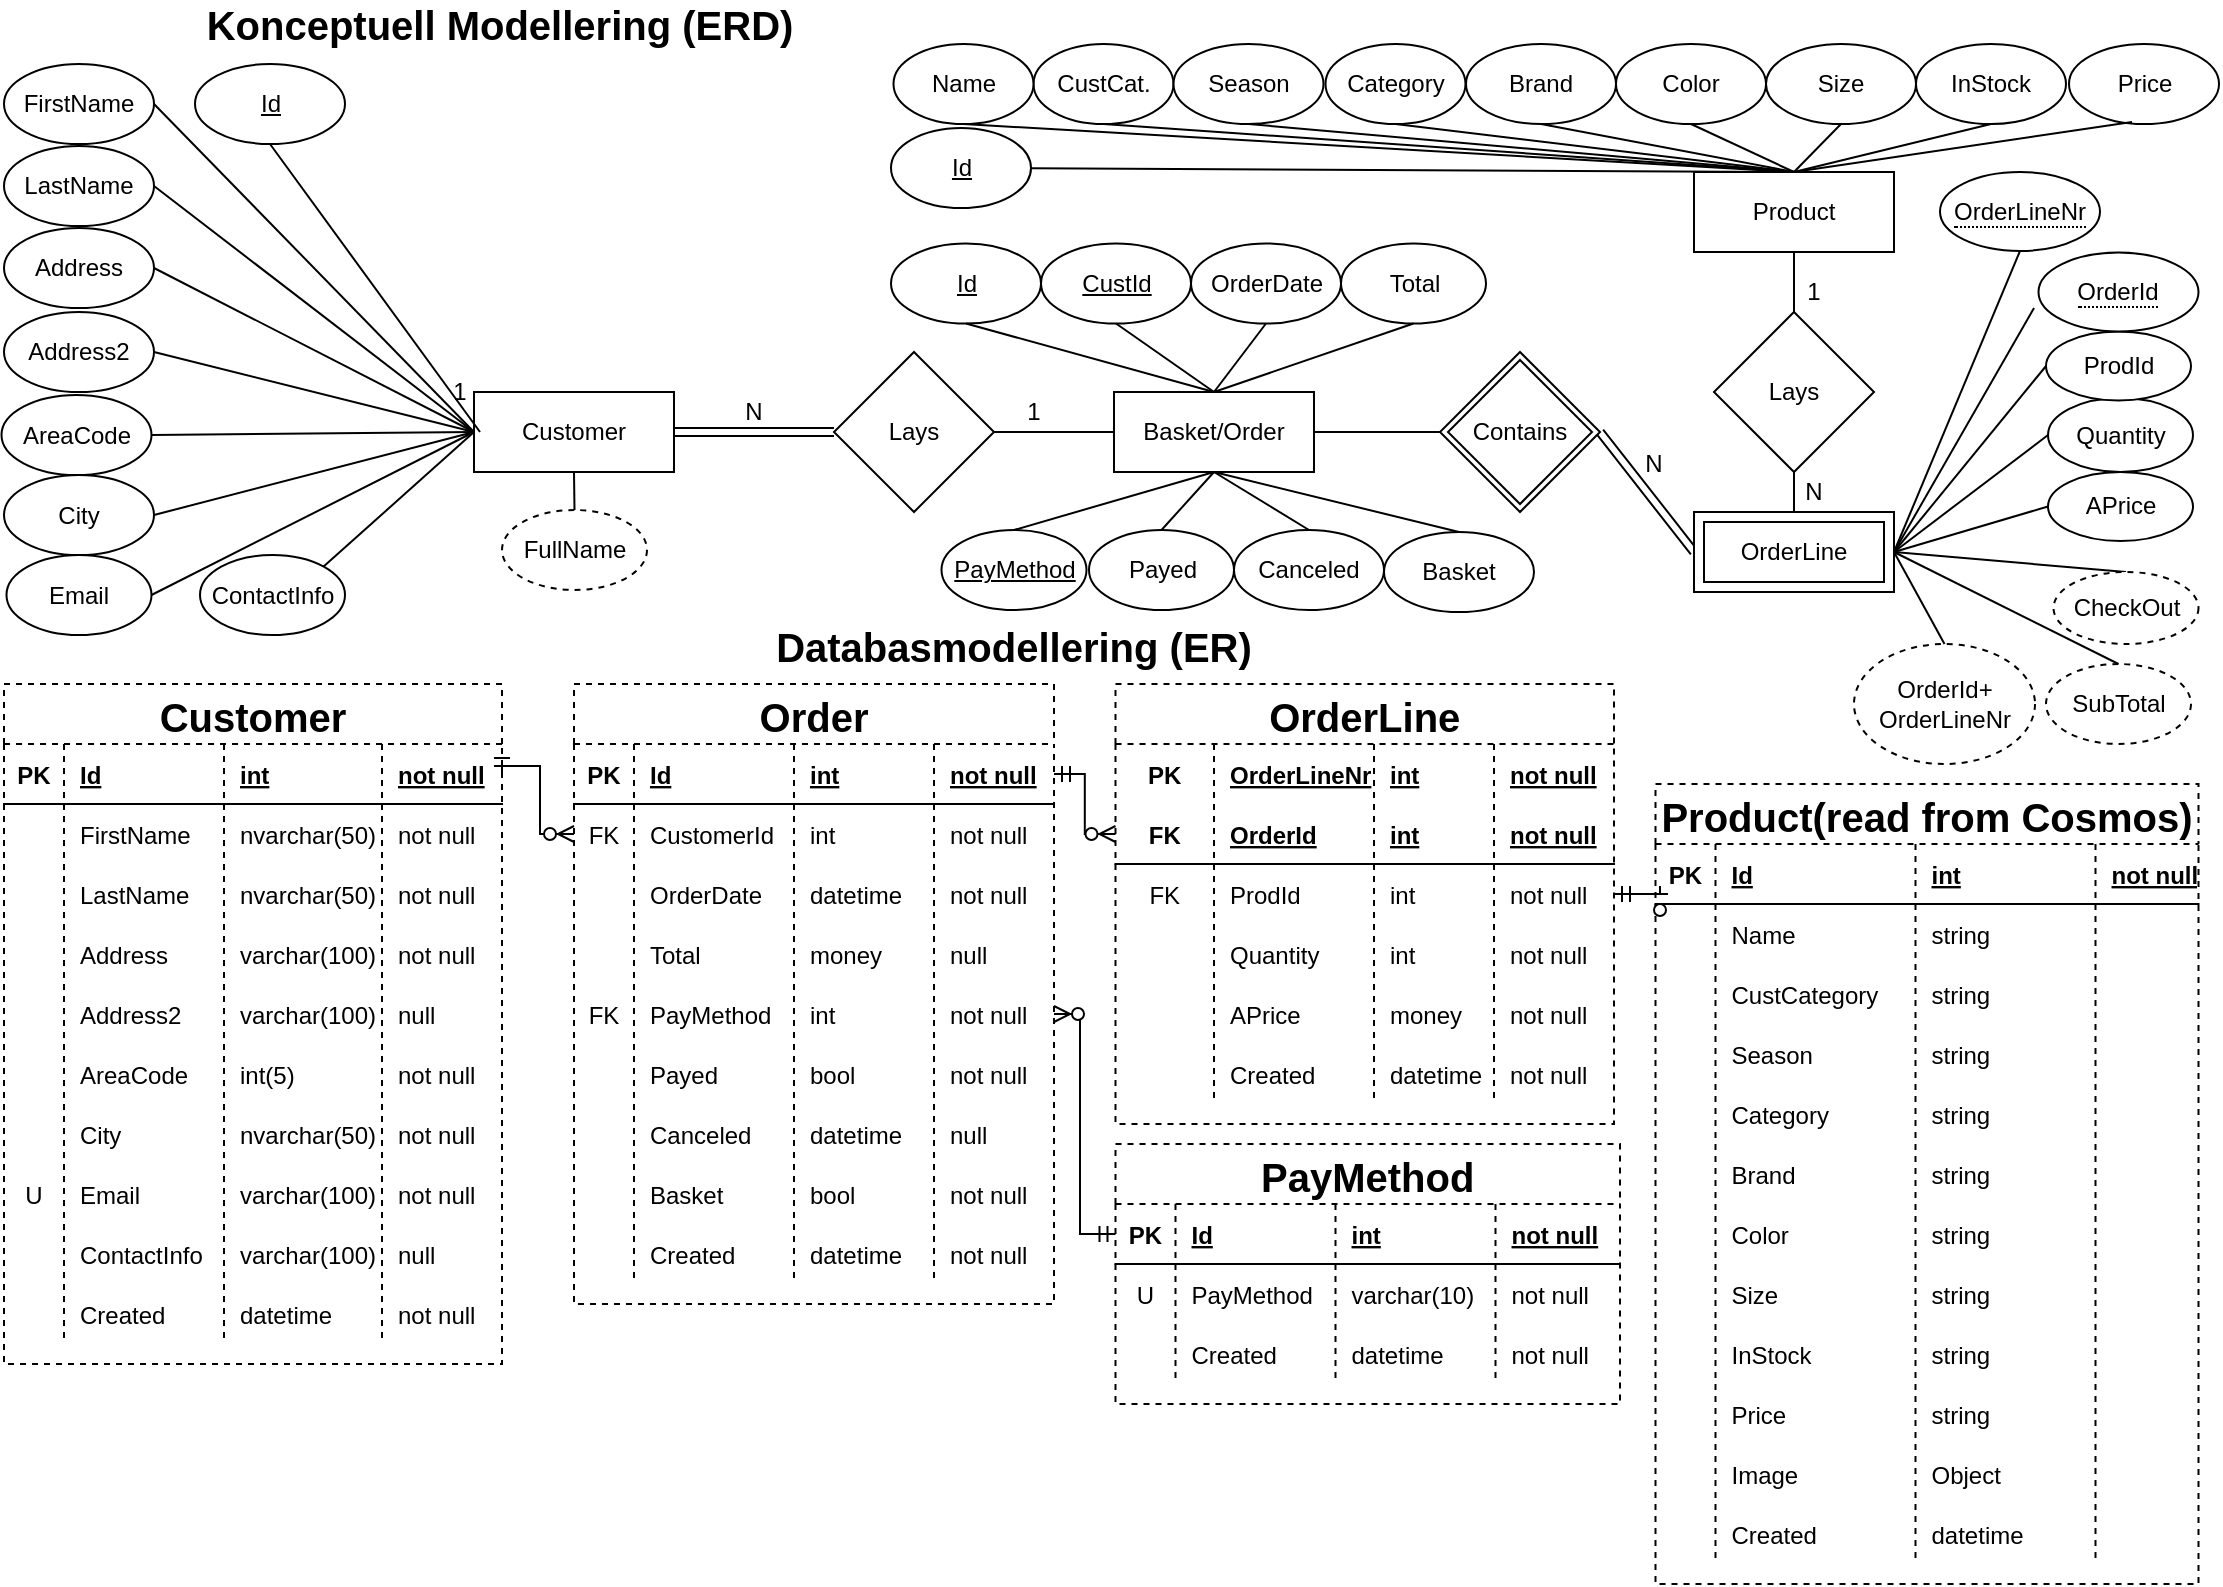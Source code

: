 <mxfile version="15.4.0" type="device"><diagram id="R2lEEEUBdFMjLlhIrx00" name="Page-1"><mxGraphModel dx="1422" dy="822" grid="1" gridSize="10" guides="1" tooltips="1" connect="1" arrows="1" fold="1" page="1" pageScale="1" pageWidth="1169" pageHeight="827" math="0" shadow="0" extFonts="Permanent Marker^https://fonts.googleapis.com/css?family=Permanent+Marker"><root><mxCell id="0"/><mxCell id="1" parent="0"/><mxCell id="8y6lJ2Wu_mWUI5BxKoSk-4" value="Customer" style="whiteSpace=wrap;html=1;align=center;" parent="1" vertex="1"><mxGeometry x="287" y="214" width="100" height="40" as="geometry"/></mxCell><mxCell id="8y6lJ2Wu_mWUI5BxKoSk-5" value="Id" style="ellipse;whiteSpace=wrap;html=1;align=center;fontStyle=4;" parent="1" vertex="1"><mxGeometry x="147.5" y="50" width="75" height="40" as="geometry"/></mxCell><mxCell id="8y6lJ2Wu_mWUI5BxKoSk-7" value="" style="endArrow=none;html=1;entryX=0.5;entryY=1;entryDx=0;entryDy=0;rounded=0;" parent="1" target="8y6lJ2Wu_mWUI5BxKoSk-5" edge="1"><mxGeometry width="50" height="50" relative="1" as="geometry"><mxPoint x="290" y="234" as="sourcePoint"/><mxPoint x="437" y="384" as="targetPoint"/></mxGeometry></mxCell><mxCell id="8y6lJ2Wu_mWUI5BxKoSk-9" value="FirstName" style="ellipse;whiteSpace=wrap;html=1;" parent="1" vertex="1"><mxGeometry x="52" y="50" width="75" height="40" as="geometry"/></mxCell><mxCell id="8y6lJ2Wu_mWUI5BxKoSk-11" value="LastName" style="ellipse;whiteSpace=wrap;html=1;" parent="1" vertex="1"><mxGeometry x="52" y="91" width="75" height="40" as="geometry"/></mxCell><mxCell id="8y6lJ2Wu_mWUI5BxKoSk-15" value="" style="endArrow=none;html=1;entryX=0;entryY=0.5;entryDx=0;entryDy=0;rounded=0;exitX=1;exitY=0.5;exitDx=0;exitDy=0;" parent="1" source="8y6lJ2Wu_mWUI5BxKoSk-11" target="8y6lJ2Wu_mWUI5BxKoSk-4" edge="1"><mxGeometry width="50" height="50" relative="1" as="geometry"><mxPoint x="387" y="434" as="sourcePoint"/><mxPoint x="437" y="384" as="targetPoint"/></mxGeometry></mxCell><mxCell id="8y6lJ2Wu_mWUI5BxKoSk-16" value="" style="endArrow=none;html=1;entryX=1;entryY=0.5;entryDx=0;entryDy=0;exitX=0;exitY=0.5;exitDx=0;exitDy=0;strokeWidth=1;rounded=0;" parent="1" source="8y6lJ2Wu_mWUI5BxKoSk-4" target="8y6lJ2Wu_mWUI5BxKoSk-9" edge="1"><mxGeometry width="50" height="50" relative="1" as="geometry"><mxPoint x="387" y="434" as="sourcePoint"/><mxPoint x="437" y="384" as="targetPoint"/></mxGeometry></mxCell><mxCell id="8y6lJ2Wu_mWUI5BxKoSk-17" value="Email" style="ellipse;whiteSpace=wrap;html=1;" parent="1" vertex="1"><mxGeometry x="53.25" y="295.5" width="72.5" height="40" as="geometry"/></mxCell><mxCell id="8y6lJ2Wu_mWUI5BxKoSk-19" value="Product" style="whiteSpace=wrap;html=1;align=center;" parent="1" vertex="1"><mxGeometry x="897" y="104" width="100" height="40" as="geometry"/></mxCell><mxCell id="8y6lJ2Wu_mWUI5BxKoSk-21" value="" style="endArrow=none;html=1;strokeWidth=1;entryX=0;entryY=0.5;entryDx=0;entryDy=0;exitX=1;exitY=0.5;exitDx=0;exitDy=0;" parent="1" source="8y6lJ2Wu_mWUI5BxKoSk-34" target="8y6lJ2Wu_mWUI5BxKoSk-39" edge="1"><mxGeometry width="50" height="50" relative="1" as="geometry"><mxPoint x="387" y="374" as="sourcePoint"/><mxPoint x="412" y="234" as="targetPoint"/></mxGeometry></mxCell><mxCell id="8y6lJ2Wu_mWUI5BxKoSk-22" value="" style="endArrow=none;html=1;strokeWidth=1;entryX=0;entryY=0.5;entryDx=0;entryDy=0;exitX=1;exitY=0.5;exitDx=0;exitDy=0;shape=link;" parent="1" source="8y6lJ2Wu_mWUI5BxKoSk-55" target="8y6lJ2Wu_mWUI5BxKoSk-54" edge="1"><mxGeometry width="50" height="50" relative="1" as="geometry"><mxPoint x="847" y="294" as="sourcePoint"/><mxPoint x="897" y="294" as="targetPoint"/></mxGeometry></mxCell><mxCell id="8y6lJ2Wu_mWUI5BxKoSk-23" value="N" style="text;html=1;strokeColor=none;fillColor=none;align=center;verticalAlign=middle;whiteSpace=wrap;rounded=0;" parent="1" vertex="1"><mxGeometry x="857" y="240" width="40" height="20" as="geometry"/></mxCell><mxCell id="8y6lJ2Wu_mWUI5BxKoSk-24" value="1" style="text;html=1;strokeColor=none;fillColor=none;align=center;verticalAlign=middle;whiteSpace=wrap;rounded=0;" parent="1" vertex="1"><mxGeometry x="260" y="204" width="40" height="20" as="geometry"/></mxCell><mxCell id="8y6lJ2Wu_mWUI5BxKoSk-25" value="Id" style="ellipse;whiteSpace=wrap;html=1;align=center;fontStyle=4;" parent="1" vertex="1"><mxGeometry x="495.5" y="82" width="70" height="40" as="geometry"/></mxCell><mxCell id="8y6lJ2Wu_mWUI5BxKoSk-26" value="CustCat." style="ellipse;whiteSpace=wrap;html=1;align=center;" parent="1" vertex="1"><mxGeometry x="566.75" y="40" width="70" height="40" as="geometry"/></mxCell><mxCell id="8y6lJ2Wu_mWUI5BxKoSk-28" value="Season" style="ellipse;whiteSpace=wrap;html=1;align=center;" parent="1" vertex="1"><mxGeometry x="636.75" y="40" width="75" height="40" as="geometry"/></mxCell><mxCell id="8y6lJ2Wu_mWUI5BxKoSk-29" value="Brand" style="ellipse;whiteSpace=wrap;html=1;align=center;" parent="1" vertex="1"><mxGeometry x="783" y="40" width="75" height="40" as="geometry"/></mxCell><mxCell id="8y6lJ2Wu_mWUI5BxKoSk-30" value="" style="endArrow=none;html=1;strokeWidth=1;exitX=0.5;exitY=0;exitDx=0;exitDy=0;rounded=0;" parent="1" source="8y6lJ2Wu_mWUI5BxKoSk-19" target="8y6lJ2Wu_mWUI5BxKoSk-25" edge="1"><mxGeometry width="50" height="50" relative="1" as="geometry"><mxPoint x="757" y="264" as="sourcePoint"/><mxPoint x="807" y="214" as="targetPoint"/></mxGeometry></mxCell><mxCell id="8y6lJ2Wu_mWUI5BxKoSk-31" value="" style="endArrow=none;html=1;strokeWidth=1;entryX=0.5;entryY=1;entryDx=0;entryDy=0;rounded=0;exitX=0.5;exitY=0;exitDx=0;exitDy=0;" parent="1" source="8y6lJ2Wu_mWUI5BxKoSk-19" target="8y6lJ2Wu_mWUI5BxKoSk-26" edge="1"><mxGeometry width="50" height="50" relative="1" as="geometry"><mxPoint x="997" y="124" as="sourcePoint"/><mxPoint x="807" y="214" as="targetPoint"/></mxGeometry></mxCell><mxCell id="8y6lJ2Wu_mWUI5BxKoSk-32" value="" style="endArrow=none;html=1;strokeWidth=1;entryX=0.5;entryY=1;entryDx=0;entryDy=0;exitX=0.5;exitY=0;exitDx=0;exitDy=0;rounded=0;" parent="1" source="8y6lJ2Wu_mWUI5BxKoSk-19" target="8y6lJ2Wu_mWUI5BxKoSk-28" edge="1"><mxGeometry width="50" height="50" relative="1" as="geometry"><mxPoint x="757" y="264" as="sourcePoint"/><mxPoint x="807" y="214" as="targetPoint"/></mxGeometry></mxCell><mxCell id="8y6lJ2Wu_mWUI5BxKoSk-33" value="" style="endArrow=none;html=1;strokeWidth=1;exitX=0.5;exitY=0;exitDx=0;exitDy=0;rounded=0;entryX=0.5;entryY=1;entryDx=0;entryDy=0;" parent="1" source="8y6lJ2Wu_mWUI5BxKoSk-19" target="8y6lJ2Wu_mWUI5BxKoSk-29" edge="1"><mxGeometry width="50" height="50" relative="1" as="geometry"><mxPoint x="757" y="264" as="sourcePoint"/><mxPoint x="1007" y="194" as="targetPoint"/></mxGeometry></mxCell><mxCell id="8y6lJ2Wu_mWUI5BxKoSk-34" value="Lays" style="rhombus;whiteSpace=wrap;html=1;" parent="1" vertex="1"><mxGeometry x="467" y="194" width="80" height="80" as="geometry"/></mxCell><mxCell id="8y6lJ2Wu_mWUI5BxKoSk-35" value="N" style="text;html=1;strokeColor=none;fillColor=none;align=center;verticalAlign=middle;whiteSpace=wrap;rounded=0;" parent="1" vertex="1"><mxGeometry x="407" y="214" width="40" height="20" as="geometry"/></mxCell><mxCell id="8y6lJ2Wu_mWUI5BxKoSk-36" value="" style="endArrow=none;html=1;strokeWidth=1;entryX=1;entryY=0.5;entryDx=0;entryDy=0;exitX=0;exitY=0.5;exitDx=0;exitDy=0;rounded=0;shape=link;" parent="1" source="8y6lJ2Wu_mWUI5BxKoSk-34" target="8y6lJ2Wu_mWUI5BxKoSk-4" edge="1"><mxGeometry width="50" height="50" relative="1" as="geometry"><mxPoint x="387" y="374" as="sourcePoint"/><mxPoint x="437" y="324" as="targetPoint"/></mxGeometry></mxCell><mxCell id="8y6lJ2Wu_mWUI5BxKoSk-38" value="" style="endArrow=none;html=1;strokeWidth=1;entryX=0;entryY=0.5;entryDx=0;entryDy=0;exitX=1;exitY=0.5;exitDx=0;exitDy=0;" parent="1" source="8y6lJ2Wu_mWUI5BxKoSk-39" target="8y6lJ2Wu_mWUI5BxKoSk-55" edge="1"><mxGeometry width="50" height="50" relative="1" as="geometry"><mxPoint x="492" y="234" as="sourcePoint"/><mxPoint x="767" y="234" as="targetPoint"/></mxGeometry></mxCell><mxCell id="8y6lJ2Wu_mWUI5BxKoSk-39" value="Basket/Order" style="whiteSpace=wrap;html=1;align=center;" parent="1" vertex="1"><mxGeometry x="607" y="214" width="100" height="40" as="geometry"/></mxCell><mxCell id="8y6lJ2Wu_mWUI5BxKoSk-41" value="Lays" style="rhombus;whiteSpace=wrap;html=1;" parent="1" vertex="1"><mxGeometry x="907" y="174" width="80" height="80" as="geometry"/></mxCell><mxCell id="8y6lJ2Wu_mWUI5BxKoSk-42" value="" style="endArrow=none;html=1;strokeWidth=1;entryX=0.5;entryY=1;entryDx=0;entryDy=0;exitX=0.5;exitY=0;exitDx=0;exitDy=0;" parent="1" source="8y6lJ2Wu_mWUI5BxKoSk-41" target="8y6lJ2Wu_mWUI5BxKoSk-19" edge="1"><mxGeometry width="50" height="50" relative="1" as="geometry"><mxPoint x="397" y="354" as="sourcePoint"/><mxPoint x="447" y="304" as="targetPoint"/></mxGeometry></mxCell><mxCell id="8y6lJ2Wu_mWUI5BxKoSk-43" value="" style="endArrow=none;html=1;strokeWidth=1;entryX=0.5;entryY=1;entryDx=0;entryDy=0;exitX=0.5;exitY=0;exitDx=0;exitDy=0;" parent="1" source="8y6lJ2Wu_mWUI5BxKoSk-54" target="8y6lJ2Wu_mWUI5BxKoSk-41" edge="1"><mxGeometry width="50" height="50" relative="1" as="geometry"><mxPoint x="947" y="274" as="sourcePoint"/><mxPoint x="447" y="384" as="targetPoint"/></mxGeometry></mxCell><mxCell id="8y6lJ2Wu_mWUI5BxKoSk-44" value="1" style="text;html=1;strokeColor=none;fillColor=none;align=center;verticalAlign=middle;whiteSpace=wrap;rounded=0;" parent="1" vertex="1"><mxGeometry x="547" y="214" width="40" height="20" as="geometry"/></mxCell><mxCell id="8y6lJ2Wu_mWUI5BxKoSk-45" value="N" style="text;html=1;strokeColor=none;fillColor=none;align=center;verticalAlign=middle;whiteSpace=wrap;rounded=0;" parent="1" vertex="1"><mxGeometry x="937" y="254" width="40" height="20" as="geometry"/></mxCell><mxCell id="8y6lJ2Wu_mWUI5BxKoSk-46" value="1" style="text;html=1;strokeColor=none;fillColor=none;align=center;verticalAlign=middle;whiteSpace=wrap;rounded=0;" parent="1" vertex="1"><mxGeometry x="937" y="154" width="40" height="20" as="geometry"/></mxCell><mxCell id="8y6lJ2Wu_mWUI5BxKoSk-47" value="Quantity" style="ellipse;whiteSpace=wrap;html=1;" parent="1" vertex="1"><mxGeometry x="1074" y="217" width="72.5" height="37" as="geometry"/></mxCell><mxCell id="8y6lJ2Wu_mWUI5BxKoSk-49" value="" style="endArrow=none;html=1;strokeWidth=1;entryX=0;entryY=0.5;entryDx=0;entryDy=0;rounded=0;exitX=1;exitY=0.5;exitDx=0;exitDy=0;" parent="1" source="8y6lJ2Wu_mWUI5BxKoSk-54" target="8y6lJ2Wu_mWUI5BxKoSk-47" edge="1"><mxGeometry width="50" height="50" relative="1" as="geometry"><mxPoint x="1027" y="294" as="sourcePoint"/><mxPoint x="607" y="304" as="targetPoint"/></mxGeometry></mxCell><mxCell id="8y6lJ2Wu_mWUI5BxKoSk-50" value="" style="endArrow=none;html=1;strokeWidth=1;entryX=0.5;entryY=1;entryDx=0;entryDy=0;exitX=1;exitY=0.5;exitDx=0;exitDy=0;rounded=0;" parent="1" source="8y6lJ2Wu_mWUI5BxKoSk-54" target="8y6lJ2Wu_mWUI5BxKoSk-53" edge="1"><mxGeometry width="50" height="50" relative="1" as="geometry"><mxPoint x="997" y="294" as="sourcePoint"/><mxPoint x="1027" y="326.5" as="targetPoint"/></mxGeometry></mxCell><mxCell id="8y6lJ2Wu_mWUI5BxKoSk-53" value="&lt;span style=&quot;border-bottom: 1px dotted&quot;&gt;OrderLineNr&lt;/span&gt;" style="ellipse;whiteSpace=wrap;html=1;align=center;" parent="1" vertex="1"><mxGeometry x="1020" y="104" width="80" height="39.5" as="geometry"/></mxCell><mxCell id="8y6lJ2Wu_mWUI5BxKoSk-54" value="OrderLine" style="shape=ext;margin=3;double=1;whiteSpace=wrap;html=1;align=center;" parent="1" vertex="1"><mxGeometry x="897" y="274" width="100" height="40" as="geometry"/></mxCell><mxCell id="8y6lJ2Wu_mWUI5BxKoSk-55" value="Contains" style="shape=rhombus;double=1;perimeter=rhombusPerimeter;whiteSpace=wrap;html=1;align=center;" parent="1" vertex="1"><mxGeometry x="770" y="194" width="80" height="80" as="geometry"/></mxCell><mxCell id="8y6lJ2Wu_mWUI5BxKoSk-56" value="Id" style="ellipse;whiteSpace=wrap;html=1;align=center;fontStyle=4;" parent="1" vertex="1"><mxGeometry x="495.5" y="139.75" width="75" height="40" as="geometry"/></mxCell><mxCell id="8y6lJ2Wu_mWUI5BxKoSk-57" value="" style="endArrow=none;html=1;strokeWidth=1;entryX=0.5;entryY=1;entryDx=0;entryDy=0;exitX=0.5;exitY=0;exitDx=0;exitDy=0;rounded=0;" parent="1" source="8y6lJ2Wu_mWUI5BxKoSk-39" target="8y6lJ2Wu_mWUI5BxKoSk-56" edge="1"><mxGeometry width="50" height="50" relative="1" as="geometry"><mxPoint x="557" y="294" as="sourcePoint"/><mxPoint x="607" y="244" as="targetPoint"/></mxGeometry></mxCell><mxCell id="8y6lJ2Wu_mWUI5BxKoSk-59" value="OrderDate" style="ellipse;whiteSpace=wrap;html=1;align=center;" parent="1" vertex="1"><mxGeometry x="645.5" y="139.75" width="75" height="40" as="geometry"/></mxCell><mxCell id="8y6lJ2Wu_mWUI5BxKoSk-60" value="" style="endArrow=none;html=1;strokeWidth=1;entryX=0.5;entryY=1;entryDx=0;entryDy=0;exitX=0.5;exitY=0;exitDx=0;exitDy=0;rounded=0;" parent="1" source="8y6lJ2Wu_mWUI5BxKoSk-39" target="8y6lJ2Wu_mWUI5BxKoSk-59" edge="1"><mxGeometry width="50" height="50" relative="1" as="geometry"><mxPoint x="557" y="294" as="sourcePoint"/><mxPoint x="607" y="244" as="targetPoint"/></mxGeometry></mxCell><mxCell id="8y6lJ2Wu_mWUI5BxKoSk-61" value="APrice" style="ellipse;whiteSpace=wrap;html=1;" parent="1" vertex="1"><mxGeometry x="1074" y="254" width="72.5" height="34.5" as="geometry"/></mxCell><mxCell id="8y6lJ2Wu_mWUI5BxKoSk-62" value="" style="endArrow=none;html=1;strokeWidth=1;entryX=0;entryY=0.5;entryDx=0;entryDy=0;exitX=1;exitY=0.5;exitDx=0;exitDy=0;rounded=0;" parent="1" source="8y6lJ2Wu_mWUI5BxKoSk-54" target="8y6lJ2Wu_mWUI5BxKoSk-61" edge="1"><mxGeometry width="50" height="50" relative="1" as="geometry"><mxPoint x="557" y="354" as="sourcePoint"/><mxPoint x="607" y="304" as="targetPoint"/></mxGeometry></mxCell><mxCell id="8y6lJ2Wu_mWUI5BxKoSk-63" value="SubTotal" style="ellipse;whiteSpace=wrap;html=1;dashed=1;" parent="1" vertex="1"><mxGeometry x="1073" y="350" width="72.5" height="40" as="geometry"/></mxCell><mxCell id="8y6lJ2Wu_mWUI5BxKoSk-64" value="Total" style="ellipse;whiteSpace=wrap;html=1;" parent="1" vertex="1"><mxGeometry x="720.5" y="139.75" width="72.5" height="40" as="geometry"/></mxCell><mxCell id="8y6lJ2Wu_mWUI5BxKoSk-65" value="" style="endArrow=none;html=1;strokeWidth=1;entryX=0.5;entryY=0;entryDx=0;entryDy=0;exitX=1;exitY=0.5;exitDx=0;exitDy=0;rounded=0;" parent="1" source="8y6lJ2Wu_mWUI5BxKoSk-54" target="8y6lJ2Wu_mWUI5BxKoSk-63" edge="1"><mxGeometry width="50" height="50" relative="1" as="geometry"><mxPoint x="1007" y="304" as="sourcePoint"/><mxPoint x="1047" y="354.25" as="targetPoint"/></mxGeometry></mxCell><mxCell id="8y6lJ2Wu_mWUI5BxKoSk-67" value="FullName" style="ellipse;whiteSpace=wrap;html=1;dashed=1;" parent="1" vertex="1"><mxGeometry x="301" y="273" width="72.5" height="40" as="geometry"/></mxCell><mxCell id="8y6lJ2Wu_mWUI5BxKoSk-68" value="" style="endArrow=none;html=1;strokeWidth=1;exitX=0.5;exitY=1;exitDx=0;exitDy=0;rounded=0;edgeStyle=orthogonalEdgeStyle;entryX=0.5;entryY=0;entryDx=0;entryDy=0;" parent="1" source="8y6lJ2Wu_mWUI5BxKoSk-4" target="8y6lJ2Wu_mWUI5BxKoSk-67" edge="1"><mxGeometry width="50" height="50" relative="1" as="geometry"><mxPoint x="667" y="264" as="sourcePoint"/><mxPoint x="337" y="270" as="targetPoint"/></mxGeometry></mxCell><mxCell id="8y6lJ2Wu_mWUI5BxKoSk-69" value="Konceptuell Modellering (ERD)" style="text;html=1;strokeColor=none;fillColor=none;align=center;verticalAlign=middle;whiteSpace=wrap;rounded=0;dashed=1;fontSize=20;fontStyle=1" parent="1" vertex="1"><mxGeometry x="150" y="20" width="300" height="20" as="geometry"/></mxCell><mxCell id="8y6lJ2Wu_mWUI5BxKoSk-71" value="Databasmodellering (ER)" style="text;html=1;strokeColor=none;fillColor=none;align=center;verticalAlign=middle;whiteSpace=wrap;rounded=0;dashed=1;fontSize=20;fontStyle=1" parent="1" vertex="1"><mxGeometry x="407" y="330.75" width="300" height="20" as="geometry"/></mxCell><mxCell id="8y6lJ2Wu_mWUI5BxKoSk-72" value="Customer" style="shape=table;startSize=30;container=1;collapsible=1;childLayout=tableLayout;fixedRows=1;rowLines=0;fontStyle=1;align=center;resizeLast=1;dashed=1;fontSize=20;" parent="1" vertex="1"><mxGeometry x="52" y="360" width="249" height="340" as="geometry"><mxRectangle x="100.75" y="480" width="140" height="30" as="alternateBounds"/></mxGeometry></mxCell><mxCell id="8y6lJ2Wu_mWUI5BxKoSk-73" value="" style="shape=partialRectangle;collapsible=0;dropTarget=0;pointerEvents=0;fillColor=none;top=0;left=0;bottom=1;right=0;points=[[0,0.5],[1,0.5]];portConstraint=eastwest;" parent="8y6lJ2Wu_mWUI5BxKoSk-72" vertex="1"><mxGeometry y="30" width="249" height="30" as="geometry"/></mxCell><mxCell id="8y6lJ2Wu_mWUI5BxKoSk-74" value="PK" style="shape=partialRectangle;connectable=0;fillColor=none;top=0;left=0;bottom=0;right=0;fontStyle=1;overflow=hidden;" parent="8y6lJ2Wu_mWUI5BxKoSk-73" vertex="1"><mxGeometry width="30" height="30" as="geometry"><mxRectangle width="30" height="30" as="alternateBounds"/></mxGeometry></mxCell><mxCell id="8y6lJ2Wu_mWUI5BxKoSk-75" value="Id" style="shape=partialRectangle;connectable=0;fillColor=none;top=0;left=0;bottom=0;right=0;align=left;spacingLeft=6;fontStyle=5;overflow=hidden;" parent="8y6lJ2Wu_mWUI5BxKoSk-73" vertex="1"><mxGeometry x="30" width="80" height="30" as="geometry"><mxRectangle width="80" height="30" as="alternateBounds"/></mxGeometry></mxCell><mxCell id="8y6lJ2Wu_mWUI5BxKoSk-85" value="int" style="shape=partialRectangle;connectable=0;fillColor=none;top=0;left=0;bottom=0;right=0;align=left;spacingLeft=6;fontStyle=5;overflow=hidden;" parent="8y6lJ2Wu_mWUI5BxKoSk-73" vertex="1"><mxGeometry x="110" width="79" height="30" as="geometry"><mxRectangle width="79" height="30" as="alternateBounds"/></mxGeometry></mxCell><mxCell id="8y6lJ2Wu_mWUI5BxKoSk-89" value="not null" style="shape=partialRectangle;connectable=0;fillColor=none;top=0;left=0;bottom=0;right=0;align=left;spacingLeft=6;fontStyle=5;overflow=hidden;" parent="8y6lJ2Wu_mWUI5BxKoSk-73" vertex="1"><mxGeometry x="189" width="60" height="30" as="geometry"><mxRectangle width="60" height="30" as="alternateBounds"/></mxGeometry></mxCell><mxCell id="8y6lJ2Wu_mWUI5BxKoSk-76" value="" style="shape=partialRectangle;collapsible=0;dropTarget=0;pointerEvents=0;fillColor=none;top=0;left=0;bottom=0;right=0;points=[[0,0.5],[1,0.5]];portConstraint=eastwest;" parent="8y6lJ2Wu_mWUI5BxKoSk-72" vertex="1"><mxGeometry y="60" width="249" height="30" as="geometry"/></mxCell><mxCell id="8y6lJ2Wu_mWUI5BxKoSk-77" value="" style="shape=partialRectangle;connectable=0;fillColor=none;top=0;left=0;bottom=0;right=0;editable=1;overflow=hidden;" parent="8y6lJ2Wu_mWUI5BxKoSk-76" vertex="1"><mxGeometry width="30" height="30" as="geometry"><mxRectangle width="30" height="30" as="alternateBounds"/></mxGeometry></mxCell><mxCell id="8y6lJ2Wu_mWUI5BxKoSk-78" value="FirstName" style="shape=partialRectangle;connectable=0;fillColor=none;top=0;left=0;bottom=0;right=0;align=left;spacingLeft=6;overflow=hidden;" parent="8y6lJ2Wu_mWUI5BxKoSk-76" vertex="1"><mxGeometry x="30" width="80" height="30" as="geometry"><mxRectangle width="80" height="30" as="alternateBounds"/></mxGeometry></mxCell><mxCell id="8y6lJ2Wu_mWUI5BxKoSk-86" value="nvarchar(50)" style="shape=partialRectangle;connectable=0;fillColor=none;top=0;left=0;bottom=0;right=0;align=left;spacingLeft=6;overflow=hidden;" parent="8y6lJ2Wu_mWUI5BxKoSk-76" vertex="1"><mxGeometry x="110" width="79" height="30" as="geometry"><mxRectangle width="79" height="30" as="alternateBounds"/></mxGeometry></mxCell><mxCell id="8y6lJ2Wu_mWUI5BxKoSk-90" value="not null" style="shape=partialRectangle;connectable=0;fillColor=none;top=0;left=0;bottom=0;right=0;align=left;spacingLeft=6;overflow=hidden;" parent="8y6lJ2Wu_mWUI5BxKoSk-76" vertex="1"><mxGeometry x="189" width="60" height="30" as="geometry"><mxRectangle width="60" height="30" as="alternateBounds"/></mxGeometry></mxCell><mxCell id="8y6lJ2Wu_mWUI5BxKoSk-79" value="" style="shape=partialRectangle;collapsible=0;dropTarget=0;pointerEvents=0;fillColor=none;top=0;left=0;bottom=0;right=0;points=[[0,0.5],[1,0.5]];portConstraint=eastwest;" parent="8y6lJ2Wu_mWUI5BxKoSk-72" vertex="1"><mxGeometry y="90" width="249" height="30" as="geometry"/></mxCell><mxCell id="8y6lJ2Wu_mWUI5BxKoSk-80" value="" style="shape=partialRectangle;connectable=0;fillColor=none;top=0;left=0;bottom=0;right=0;editable=1;overflow=hidden;" parent="8y6lJ2Wu_mWUI5BxKoSk-79" vertex="1"><mxGeometry width="30" height="30" as="geometry"><mxRectangle width="30" height="30" as="alternateBounds"/></mxGeometry></mxCell><mxCell id="8y6lJ2Wu_mWUI5BxKoSk-81" value="LastName" style="shape=partialRectangle;connectable=0;fillColor=none;top=0;left=0;bottom=0;right=0;align=left;spacingLeft=6;overflow=hidden;" parent="8y6lJ2Wu_mWUI5BxKoSk-79" vertex="1"><mxGeometry x="30" width="80" height="30" as="geometry"><mxRectangle width="80" height="30" as="alternateBounds"/></mxGeometry></mxCell><mxCell id="8y6lJ2Wu_mWUI5BxKoSk-87" value="nvarchar(50)" style="shape=partialRectangle;connectable=0;fillColor=none;top=0;left=0;bottom=0;right=0;align=left;spacingLeft=6;overflow=hidden;" parent="8y6lJ2Wu_mWUI5BxKoSk-79" vertex="1"><mxGeometry x="110" width="79" height="30" as="geometry"><mxRectangle width="79" height="30" as="alternateBounds"/></mxGeometry></mxCell><mxCell id="8y6lJ2Wu_mWUI5BxKoSk-91" value="not null" style="shape=partialRectangle;connectable=0;fillColor=none;top=0;left=0;bottom=0;right=0;align=left;spacingLeft=6;overflow=hidden;" parent="8y6lJ2Wu_mWUI5BxKoSk-79" vertex="1"><mxGeometry x="189" width="60" height="30" as="geometry"><mxRectangle width="60" height="30" as="alternateBounds"/></mxGeometry></mxCell><mxCell id="8y6lJ2Wu_mWUI5BxKoSk-82" value="" style="shape=partialRectangle;collapsible=0;dropTarget=0;pointerEvents=0;fillColor=none;top=0;left=0;bottom=0;right=0;points=[[0,0.5],[1,0.5]];portConstraint=eastwest;" parent="8y6lJ2Wu_mWUI5BxKoSk-72" vertex="1"><mxGeometry y="120" width="249" height="30" as="geometry"/></mxCell><mxCell id="8y6lJ2Wu_mWUI5BxKoSk-83" value="" style="shape=partialRectangle;connectable=0;fillColor=none;top=0;left=0;bottom=0;right=0;editable=1;overflow=hidden;" parent="8y6lJ2Wu_mWUI5BxKoSk-82" vertex="1"><mxGeometry width="30" height="30" as="geometry"><mxRectangle width="30" height="30" as="alternateBounds"/></mxGeometry></mxCell><mxCell id="8y6lJ2Wu_mWUI5BxKoSk-84" value="Address" style="shape=partialRectangle;connectable=0;fillColor=none;top=0;left=0;bottom=0;right=0;align=left;spacingLeft=6;overflow=hidden;" parent="8y6lJ2Wu_mWUI5BxKoSk-82" vertex="1"><mxGeometry x="30" width="80" height="30" as="geometry"><mxRectangle width="80" height="30" as="alternateBounds"/></mxGeometry></mxCell><mxCell id="8y6lJ2Wu_mWUI5BxKoSk-88" value="varchar(100)" style="shape=partialRectangle;connectable=0;fillColor=none;top=0;left=0;bottom=0;right=0;align=left;spacingLeft=6;overflow=hidden;" parent="8y6lJ2Wu_mWUI5BxKoSk-82" vertex="1"><mxGeometry x="110" width="79" height="30" as="geometry"><mxRectangle width="79" height="30" as="alternateBounds"/></mxGeometry></mxCell><mxCell id="8y6lJ2Wu_mWUI5BxKoSk-92" value="not null" style="shape=partialRectangle;connectable=0;fillColor=none;top=0;left=0;bottom=0;right=0;align=left;spacingLeft=6;overflow=hidden;" parent="8y6lJ2Wu_mWUI5BxKoSk-82" vertex="1"><mxGeometry x="189" width="60" height="30" as="geometry"><mxRectangle width="60" height="30" as="alternateBounds"/></mxGeometry></mxCell><mxCell id="rHdjCjnJGOFdzh8ttO1K-12" style="shape=partialRectangle;collapsible=0;dropTarget=0;pointerEvents=0;fillColor=none;top=0;left=0;bottom=0;right=0;points=[[0,0.5],[1,0.5]];portConstraint=eastwest;" parent="8y6lJ2Wu_mWUI5BxKoSk-72" vertex="1"><mxGeometry y="150" width="249" height="30" as="geometry"/></mxCell><mxCell id="rHdjCjnJGOFdzh8ttO1K-13" value="" style="shape=partialRectangle;connectable=0;fillColor=none;top=0;left=0;bottom=0;right=0;editable=1;overflow=hidden;" parent="rHdjCjnJGOFdzh8ttO1K-12" vertex="1"><mxGeometry width="30" height="30" as="geometry"><mxRectangle width="30" height="30" as="alternateBounds"/></mxGeometry></mxCell><mxCell id="rHdjCjnJGOFdzh8ttO1K-14" value="Address2" style="shape=partialRectangle;connectable=0;fillColor=none;top=0;left=0;bottom=0;right=0;align=left;spacingLeft=6;overflow=hidden;" parent="rHdjCjnJGOFdzh8ttO1K-12" vertex="1"><mxGeometry x="30" width="80" height="30" as="geometry"><mxRectangle width="80" height="30" as="alternateBounds"/></mxGeometry></mxCell><mxCell id="rHdjCjnJGOFdzh8ttO1K-15" value="varchar(100)" style="shape=partialRectangle;connectable=0;fillColor=none;top=0;left=0;bottom=0;right=0;align=left;spacingLeft=6;overflow=hidden;" parent="rHdjCjnJGOFdzh8ttO1K-12" vertex="1"><mxGeometry x="110" width="79" height="30" as="geometry"><mxRectangle width="79" height="30" as="alternateBounds"/></mxGeometry></mxCell><mxCell id="rHdjCjnJGOFdzh8ttO1K-16" value="null" style="shape=partialRectangle;connectable=0;fillColor=none;top=0;left=0;bottom=0;right=0;align=left;spacingLeft=6;overflow=hidden;" parent="rHdjCjnJGOFdzh8ttO1K-12" vertex="1"><mxGeometry x="189" width="60" height="30" as="geometry"><mxRectangle width="60" height="30" as="alternateBounds"/></mxGeometry></mxCell><mxCell id="rHdjCjnJGOFdzh8ttO1K-103" style="shape=partialRectangle;collapsible=0;dropTarget=0;pointerEvents=0;fillColor=none;top=0;left=0;bottom=0;right=0;points=[[0,0.5],[1,0.5]];portConstraint=eastwest;" parent="8y6lJ2Wu_mWUI5BxKoSk-72" vertex="1"><mxGeometry y="180" width="249" height="30" as="geometry"/></mxCell><mxCell id="rHdjCjnJGOFdzh8ttO1K-104" style="shape=partialRectangle;connectable=0;fillColor=none;top=0;left=0;bottom=0;right=0;editable=1;overflow=hidden;" parent="rHdjCjnJGOFdzh8ttO1K-103" vertex="1"><mxGeometry width="30" height="30" as="geometry"><mxRectangle width="30" height="30" as="alternateBounds"/></mxGeometry></mxCell><mxCell id="rHdjCjnJGOFdzh8ttO1K-105" value="AreaCode" style="shape=partialRectangle;connectable=0;fillColor=none;top=0;left=0;bottom=0;right=0;align=left;spacingLeft=6;overflow=hidden;" parent="rHdjCjnJGOFdzh8ttO1K-103" vertex="1"><mxGeometry x="30" width="80" height="30" as="geometry"><mxRectangle width="80" height="30" as="alternateBounds"/></mxGeometry></mxCell><mxCell id="rHdjCjnJGOFdzh8ttO1K-106" value="int(5)" style="shape=partialRectangle;connectable=0;fillColor=none;top=0;left=0;bottom=0;right=0;align=left;spacingLeft=6;overflow=hidden;" parent="rHdjCjnJGOFdzh8ttO1K-103" vertex="1"><mxGeometry x="110" width="79" height="30" as="geometry"><mxRectangle width="79" height="30" as="alternateBounds"/></mxGeometry></mxCell><mxCell id="rHdjCjnJGOFdzh8ttO1K-107" value="not null" style="shape=partialRectangle;connectable=0;fillColor=none;top=0;left=0;bottom=0;right=0;align=left;spacingLeft=6;overflow=hidden;" parent="rHdjCjnJGOFdzh8ttO1K-103" vertex="1"><mxGeometry x="189" width="60" height="30" as="geometry"><mxRectangle width="60" height="30" as="alternateBounds"/></mxGeometry></mxCell><mxCell id="JR-t--ZmjHhmk71OIWjt-3" style="shape=partialRectangle;collapsible=0;dropTarget=0;pointerEvents=0;fillColor=none;top=0;left=0;bottom=0;right=0;points=[[0,0.5],[1,0.5]];portConstraint=eastwest;" parent="8y6lJ2Wu_mWUI5BxKoSk-72" vertex="1"><mxGeometry y="210" width="249" height="30" as="geometry"/></mxCell><mxCell id="JR-t--ZmjHhmk71OIWjt-4" style="shape=partialRectangle;connectable=0;fillColor=none;top=0;left=0;bottom=0;right=0;editable=1;overflow=hidden;" parent="JR-t--ZmjHhmk71OIWjt-3" vertex="1"><mxGeometry width="30" height="30" as="geometry"><mxRectangle width="30" height="30" as="alternateBounds"/></mxGeometry></mxCell><mxCell id="JR-t--ZmjHhmk71OIWjt-5" value="City" style="shape=partialRectangle;connectable=0;fillColor=none;top=0;left=0;bottom=0;right=0;align=left;spacingLeft=6;overflow=hidden;" parent="JR-t--ZmjHhmk71OIWjt-3" vertex="1"><mxGeometry x="30" width="80" height="30" as="geometry"><mxRectangle width="80" height="30" as="alternateBounds"/></mxGeometry></mxCell><mxCell id="JR-t--ZmjHhmk71OIWjt-6" value="nvarchar(50)" style="shape=partialRectangle;connectable=0;fillColor=none;top=0;left=0;bottom=0;right=0;align=left;spacingLeft=6;overflow=hidden;" parent="JR-t--ZmjHhmk71OIWjt-3" vertex="1"><mxGeometry x="110" width="79" height="30" as="geometry"><mxRectangle width="79" height="30" as="alternateBounds"/></mxGeometry></mxCell><mxCell id="JR-t--ZmjHhmk71OIWjt-7" value="not null" style="shape=partialRectangle;connectable=0;fillColor=none;top=0;left=0;bottom=0;right=0;align=left;spacingLeft=6;overflow=hidden;" parent="JR-t--ZmjHhmk71OIWjt-3" vertex="1"><mxGeometry x="189" width="60" height="30" as="geometry"><mxRectangle width="60" height="30" as="alternateBounds"/></mxGeometry></mxCell><mxCell id="JR-t--ZmjHhmk71OIWjt-13" style="shape=partialRectangle;collapsible=0;dropTarget=0;pointerEvents=0;fillColor=none;top=0;left=0;bottom=0;right=0;points=[[0,0.5],[1,0.5]];portConstraint=eastwest;" parent="8y6lJ2Wu_mWUI5BxKoSk-72" vertex="1"><mxGeometry y="240" width="249" height="30" as="geometry"/></mxCell><mxCell id="JR-t--ZmjHhmk71OIWjt-14" value="U" style="shape=partialRectangle;connectable=0;fillColor=none;top=0;left=0;bottom=0;right=0;editable=1;overflow=hidden;" parent="JR-t--ZmjHhmk71OIWjt-13" vertex="1"><mxGeometry width="30" height="30" as="geometry"><mxRectangle width="30" height="30" as="alternateBounds"/></mxGeometry></mxCell><mxCell id="JR-t--ZmjHhmk71OIWjt-15" value="Email" style="shape=partialRectangle;connectable=0;fillColor=none;top=0;left=0;bottom=0;right=0;align=left;spacingLeft=6;overflow=hidden;" parent="JR-t--ZmjHhmk71OIWjt-13" vertex="1"><mxGeometry x="30" width="80" height="30" as="geometry"><mxRectangle width="80" height="30" as="alternateBounds"/></mxGeometry></mxCell><mxCell id="JR-t--ZmjHhmk71OIWjt-16" value="varchar(100)" style="shape=partialRectangle;connectable=0;fillColor=none;top=0;left=0;bottom=0;right=0;align=left;spacingLeft=6;overflow=hidden;" parent="JR-t--ZmjHhmk71OIWjt-13" vertex="1"><mxGeometry x="110" width="79" height="30" as="geometry"><mxRectangle width="79" height="30" as="alternateBounds"/></mxGeometry></mxCell><mxCell id="JR-t--ZmjHhmk71OIWjt-17" value="not null" style="shape=partialRectangle;connectable=0;fillColor=none;top=0;left=0;bottom=0;right=0;align=left;spacingLeft=6;overflow=hidden;" parent="JR-t--ZmjHhmk71OIWjt-13" vertex="1"><mxGeometry x="189" width="60" height="30" as="geometry"><mxRectangle width="60" height="30" as="alternateBounds"/></mxGeometry></mxCell><mxCell id="JR-t--ZmjHhmk71OIWjt-18" style="shape=partialRectangle;collapsible=0;dropTarget=0;pointerEvents=0;fillColor=none;top=0;left=0;bottom=0;right=0;points=[[0,0.5],[1,0.5]];portConstraint=eastwest;" parent="8y6lJ2Wu_mWUI5BxKoSk-72" vertex="1"><mxGeometry y="270" width="249" height="30" as="geometry"/></mxCell><mxCell id="JR-t--ZmjHhmk71OIWjt-19" style="shape=partialRectangle;connectable=0;fillColor=none;top=0;left=0;bottom=0;right=0;editable=1;overflow=hidden;" parent="JR-t--ZmjHhmk71OIWjt-18" vertex="1"><mxGeometry width="30" height="30" as="geometry"><mxRectangle width="30" height="30" as="alternateBounds"/></mxGeometry></mxCell><mxCell id="JR-t--ZmjHhmk71OIWjt-20" value="ContactInfo" style="shape=partialRectangle;connectable=0;fillColor=none;top=0;left=0;bottom=0;right=0;align=left;spacingLeft=6;overflow=hidden;" parent="JR-t--ZmjHhmk71OIWjt-18" vertex="1"><mxGeometry x="30" width="80" height="30" as="geometry"><mxRectangle width="80" height="30" as="alternateBounds"/></mxGeometry></mxCell><mxCell id="JR-t--ZmjHhmk71OIWjt-21" value="varchar(100)" style="shape=partialRectangle;connectable=0;fillColor=none;top=0;left=0;bottom=0;right=0;align=left;spacingLeft=6;overflow=hidden;" parent="JR-t--ZmjHhmk71OIWjt-18" vertex="1"><mxGeometry x="110" width="79" height="30" as="geometry"><mxRectangle width="79" height="30" as="alternateBounds"/></mxGeometry></mxCell><mxCell id="JR-t--ZmjHhmk71OIWjt-22" value="null" style="shape=partialRectangle;connectable=0;fillColor=none;top=0;left=0;bottom=0;right=0;align=left;spacingLeft=6;overflow=hidden;" parent="JR-t--ZmjHhmk71OIWjt-18" vertex="1"><mxGeometry x="189" width="60" height="30" as="geometry"><mxRectangle width="60" height="30" as="alternateBounds"/></mxGeometry></mxCell><mxCell id="JR-t--ZmjHhmk71OIWjt-23" style="shape=partialRectangle;collapsible=0;dropTarget=0;pointerEvents=0;fillColor=none;top=0;left=0;bottom=0;right=0;points=[[0,0.5],[1,0.5]];portConstraint=eastwest;" parent="8y6lJ2Wu_mWUI5BxKoSk-72" vertex="1"><mxGeometry y="300" width="249" height="30" as="geometry"/></mxCell><mxCell id="JR-t--ZmjHhmk71OIWjt-24" style="shape=partialRectangle;connectable=0;fillColor=none;top=0;left=0;bottom=0;right=0;editable=1;overflow=hidden;" parent="JR-t--ZmjHhmk71OIWjt-23" vertex="1"><mxGeometry width="30" height="30" as="geometry"><mxRectangle width="30" height="30" as="alternateBounds"/></mxGeometry></mxCell><mxCell id="JR-t--ZmjHhmk71OIWjt-25" value="Created" style="shape=partialRectangle;connectable=0;fillColor=none;top=0;left=0;bottom=0;right=0;align=left;spacingLeft=6;overflow=hidden;" parent="JR-t--ZmjHhmk71OIWjt-23" vertex="1"><mxGeometry x="30" width="80" height="30" as="geometry"><mxRectangle width="80" height="30" as="alternateBounds"/></mxGeometry></mxCell><mxCell id="JR-t--ZmjHhmk71OIWjt-26" value="datetime" style="shape=partialRectangle;connectable=0;fillColor=none;top=0;left=0;bottom=0;right=0;align=left;spacingLeft=6;overflow=hidden;" parent="JR-t--ZmjHhmk71OIWjt-23" vertex="1"><mxGeometry x="110" width="79" height="30" as="geometry"><mxRectangle width="79" height="30" as="alternateBounds"/></mxGeometry></mxCell><mxCell id="JR-t--ZmjHhmk71OIWjt-27" value="not null" style="shape=partialRectangle;connectable=0;fillColor=none;top=0;left=0;bottom=0;right=0;align=left;spacingLeft=6;overflow=hidden;" parent="JR-t--ZmjHhmk71OIWjt-23" vertex="1"><mxGeometry x="189" width="60" height="30" as="geometry"><mxRectangle width="60" height="30" as="alternateBounds"/></mxGeometry></mxCell><mxCell id="8y6lJ2Wu_mWUI5BxKoSk-93" value="Product(read from Cosmos)" style="shape=table;startSize=30;container=1;collapsible=1;childLayout=tableLayout;fixedRows=1;rowLines=0;fontStyle=1;align=center;resizeLast=1;dashed=1;fontSize=20;" parent="1" vertex="1"><mxGeometry x="877.75" y="410" width="271.5" height="400" as="geometry"><mxRectangle x="360.75" y="480" width="120" height="30" as="alternateBounds"/></mxGeometry></mxCell><mxCell id="8y6lJ2Wu_mWUI5BxKoSk-94" value="" style="shape=partialRectangle;collapsible=0;dropTarget=0;pointerEvents=0;fillColor=none;top=0;left=0;bottom=1;right=0;points=[[0,0.5],[1,0.5]];portConstraint=eastwest;" parent="8y6lJ2Wu_mWUI5BxKoSk-93" vertex="1"><mxGeometry y="30" width="271.5" height="30" as="geometry"/></mxCell><mxCell id="8y6lJ2Wu_mWUI5BxKoSk-95" value="PK" style="shape=partialRectangle;connectable=0;fillColor=none;top=0;left=0;bottom=0;right=0;fontStyle=1;overflow=hidden;" parent="8y6lJ2Wu_mWUI5BxKoSk-94" vertex="1"><mxGeometry width="30" height="30" as="geometry"><mxRectangle width="30" height="30" as="alternateBounds"/></mxGeometry></mxCell><mxCell id="8y6lJ2Wu_mWUI5BxKoSk-96" value="Id" style="shape=partialRectangle;connectable=0;fillColor=none;top=0;left=0;bottom=0;right=0;align=left;spacingLeft=6;fontStyle=5;overflow=hidden;" parent="8y6lJ2Wu_mWUI5BxKoSk-94" vertex="1"><mxGeometry x="30" width="100" height="30" as="geometry"><mxRectangle width="100" height="30" as="alternateBounds"/></mxGeometry></mxCell><mxCell id="8y6lJ2Wu_mWUI5BxKoSk-97" value="int" style="shape=partialRectangle;connectable=0;fillColor=none;top=0;left=0;bottom=0;right=0;align=left;spacingLeft=6;fontStyle=5;overflow=hidden;" parent="8y6lJ2Wu_mWUI5BxKoSk-94" vertex="1"><mxGeometry x="130" width="90" height="30" as="geometry"><mxRectangle width="90" height="30" as="alternateBounds"/></mxGeometry></mxCell><mxCell id="8y6lJ2Wu_mWUI5BxKoSk-98" value="not null" style="shape=partialRectangle;connectable=0;fillColor=none;top=0;left=0;bottom=0;right=0;align=left;spacingLeft=6;fontStyle=5;overflow=hidden;" parent="8y6lJ2Wu_mWUI5BxKoSk-94" vertex="1"><mxGeometry x="220" width="51.5" height="30" as="geometry"><mxRectangle width="51.5" height="30" as="alternateBounds"/></mxGeometry></mxCell><mxCell id="OOgHVTdOplo7FCv_RlCs-11" style="shape=partialRectangle;collapsible=0;dropTarget=0;pointerEvents=0;fillColor=none;top=0;left=0;bottom=0;right=0;points=[[0,0.5],[1,0.5]];portConstraint=eastwest;" vertex="1" parent="8y6lJ2Wu_mWUI5BxKoSk-93"><mxGeometry y="60" width="271.5" height="30" as="geometry"/></mxCell><mxCell id="OOgHVTdOplo7FCv_RlCs-12" style="shape=partialRectangle;connectable=0;fillColor=none;top=0;left=0;bottom=0;right=0;editable=1;overflow=hidden;" vertex="1" parent="OOgHVTdOplo7FCv_RlCs-11"><mxGeometry width="30" height="30" as="geometry"><mxRectangle width="30" height="30" as="alternateBounds"/></mxGeometry></mxCell><mxCell id="OOgHVTdOplo7FCv_RlCs-13" value="Name" style="shape=partialRectangle;connectable=0;fillColor=none;top=0;left=0;bottom=0;right=0;align=left;spacingLeft=6;overflow=hidden;" vertex="1" parent="OOgHVTdOplo7FCv_RlCs-11"><mxGeometry x="30" width="100" height="30" as="geometry"><mxRectangle width="100" height="30" as="alternateBounds"/></mxGeometry></mxCell><mxCell id="OOgHVTdOplo7FCv_RlCs-14" value="string" style="shape=partialRectangle;connectable=0;fillColor=none;top=0;left=0;bottom=0;right=0;align=left;spacingLeft=6;overflow=hidden;" vertex="1" parent="OOgHVTdOplo7FCv_RlCs-11"><mxGeometry x="130" width="90" height="30" as="geometry"><mxRectangle width="90" height="30" as="alternateBounds"/></mxGeometry></mxCell><mxCell id="OOgHVTdOplo7FCv_RlCs-15" style="shape=partialRectangle;connectable=0;fillColor=none;top=0;left=0;bottom=0;right=0;align=left;spacingLeft=6;overflow=hidden;" vertex="1" parent="OOgHVTdOplo7FCv_RlCs-11"><mxGeometry x="220" width="51.5" height="30" as="geometry"><mxRectangle width="51.5" height="30" as="alternateBounds"/></mxGeometry></mxCell><mxCell id="8y6lJ2Wu_mWUI5BxKoSk-99" value="" style="shape=partialRectangle;collapsible=0;dropTarget=0;pointerEvents=0;fillColor=none;top=0;left=0;bottom=0;right=0;points=[[0,0.5],[1,0.5]];portConstraint=eastwest;" parent="8y6lJ2Wu_mWUI5BxKoSk-93" vertex="1"><mxGeometry y="90" width="271.5" height="30" as="geometry"/></mxCell><mxCell id="8y6lJ2Wu_mWUI5BxKoSk-100" value="" style="shape=partialRectangle;connectable=0;fillColor=none;top=0;left=0;bottom=0;right=0;editable=1;overflow=hidden;" parent="8y6lJ2Wu_mWUI5BxKoSk-99" vertex="1"><mxGeometry width="30" height="30" as="geometry"><mxRectangle width="30" height="30" as="alternateBounds"/></mxGeometry></mxCell><mxCell id="8y6lJ2Wu_mWUI5BxKoSk-101" value="CustCategory" style="shape=partialRectangle;connectable=0;fillColor=none;top=0;left=0;bottom=0;right=0;align=left;spacingLeft=6;overflow=hidden;" parent="8y6lJ2Wu_mWUI5BxKoSk-99" vertex="1"><mxGeometry x="30" width="100" height="30" as="geometry"><mxRectangle width="100" height="30" as="alternateBounds"/></mxGeometry></mxCell><mxCell id="8y6lJ2Wu_mWUI5BxKoSk-102" value="string" style="shape=partialRectangle;connectable=0;fillColor=none;top=0;left=0;bottom=0;right=0;align=left;spacingLeft=6;overflow=hidden;" parent="8y6lJ2Wu_mWUI5BxKoSk-99" vertex="1"><mxGeometry x="130" width="90" height="30" as="geometry"><mxRectangle width="90" height="30" as="alternateBounds"/></mxGeometry></mxCell><mxCell id="8y6lJ2Wu_mWUI5BxKoSk-103" value="" style="shape=partialRectangle;connectable=0;fillColor=none;top=0;left=0;bottom=0;right=0;align=left;spacingLeft=6;overflow=hidden;" parent="8y6lJ2Wu_mWUI5BxKoSk-99" vertex="1"><mxGeometry x="220" width="51.5" height="30" as="geometry"><mxRectangle width="51.5" height="30" as="alternateBounds"/></mxGeometry></mxCell><mxCell id="8y6lJ2Wu_mWUI5BxKoSk-104" value="" style="shape=partialRectangle;collapsible=0;dropTarget=0;pointerEvents=0;fillColor=none;top=0;left=0;bottom=0;right=0;points=[[0,0.5],[1,0.5]];portConstraint=eastwest;" parent="8y6lJ2Wu_mWUI5BxKoSk-93" vertex="1"><mxGeometry y="120" width="271.5" height="30" as="geometry"/></mxCell><mxCell id="8y6lJ2Wu_mWUI5BxKoSk-105" value="" style="shape=partialRectangle;connectable=0;fillColor=none;top=0;left=0;bottom=0;right=0;editable=1;overflow=hidden;" parent="8y6lJ2Wu_mWUI5BxKoSk-104" vertex="1"><mxGeometry width="30" height="30" as="geometry"><mxRectangle width="30" height="30" as="alternateBounds"/></mxGeometry></mxCell><mxCell id="8y6lJ2Wu_mWUI5BxKoSk-106" value="Season" style="shape=partialRectangle;connectable=0;fillColor=none;top=0;left=0;bottom=0;right=0;align=left;spacingLeft=6;overflow=hidden;" parent="8y6lJ2Wu_mWUI5BxKoSk-104" vertex="1"><mxGeometry x="30" width="100" height="30" as="geometry"><mxRectangle width="100" height="30" as="alternateBounds"/></mxGeometry></mxCell><mxCell id="8y6lJ2Wu_mWUI5BxKoSk-107" value="string" style="shape=partialRectangle;connectable=0;fillColor=none;top=0;left=0;bottom=0;right=0;align=left;spacingLeft=6;overflow=hidden;" parent="8y6lJ2Wu_mWUI5BxKoSk-104" vertex="1"><mxGeometry x="130" width="90" height="30" as="geometry"><mxRectangle width="90" height="30" as="alternateBounds"/></mxGeometry></mxCell><mxCell id="8y6lJ2Wu_mWUI5BxKoSk-108" value="" style="shape=partialRectangle;connectable=0;fillColor=none;top=0;left=0;bottom=0;right=0;align=left;spacingLeft=6;overflow=hidden;" parent="8y6lJ2Wu_mWUI5BxKoSk-104" vertex="1"><mxGeometry x="220" width="51.5" height="30" as="geometry"><mxRectangle width="51.5" height="30" as="alternateBounds"/></mxGeometry></mxCell><mxCell id="8y6lJ2Wu_mWUI5BxKoSk-109" value="" style="shape=partialRectangle;collapsible=0;dropTarget=0;pointerEvents=0;fillColor=none;top=0;left=0;bottom=0;right=0;points=[[0,0.5],[1,0.5]];portConstraint=eastwest;" parent="8y6lJ2Wu_mWUI5BxKoSk-93" vertex="1"><mxGeometry y="150" width="271.5" height="30" as="geometry"/></mxCell><mxCell id="8y6lJ2Wu_mWUI5BxKoSk-110" value="" style="shape=partialRectangle;connectable=0;fillColor=none;top=0;left=0;bottom=0;right=0;editable=1;overflow=hidden;" parent="8y6lJ2Wu_mWUI5BxKoSk-109" vertex="1"><mxGeometry width="30" height="30" as="geometry"><mxRectangle width="30" height="30" as="alternateBounds"/></mxGeometry></mxCell><mxCell id="8y6lJ2Wu_mWUI5BxKoSk-111" value="Category" style="shape=partialRectangle;connectable=0;fillColor=none;top=0;left=0;bottom=0;right=0;align=left;spacingLeft=6;overflow=hidden;" parent="8y6lJ2Wu_mWUI5BxKoSk-109" vertex="1"><mxGeometry x="30" width="100" height="30" as="geometry"><mxRectangle width="100" height="30" as="alternateBounds"/></mxGeometry></mxCell><mxCell id="8y6lJ2Wu_mWUI5BxKoSk-112" value="string" style="shape=partialRectangle;connectable=0;fillColor=none;top=0;left=0;bottom=0;right=0;align=left;spacingLeft=6;overflow=hidden;" parent="8y6lJ2Wu_mWUI5BxKoSk-109" vertex="1"><mxGeometry x="130" width="90" height="30" as="geometry"><mxRectangle width="90" height="30" as="alternateBounds"/></mxGeometry></mxCell><mxCell id="8y6lJ2Wu_mWUI5BxKoSk-113" value="" style="shape=partialRectangle;connectable=0;fillColor=none;top=0;left=0;bottom=0;right=0;align=left;spacingLeft=6;overflow=hidden;" parent="8y6lJ2Wu_mWUI5BxKoSk-109" vertex="1"><mxGeometry x="220" width="51.5" height="30" as="geometry"><mxRectangle width="51.5" height="30" as="alternateBounds"/></mxGeometry></mxCell><mxCell id="rHdjCjnJGOFdzh8ttO1K-73" style="shape=partialRectangle;collapsible=0;dropTarget=0;pointerEvents=0;fillColor=none;top=0;left=0;bottom=0;right=0;points=[[0,0.5],[1,0.5]];portConstraint=eastwest;" parent="8y6lJ2Wu_mWUI5BxKoSk-93" vertex="1"><mxGeometry y="180" width="271.5" height="30" as="geometry"/></mxCell><mxCell id="rHdjCjnJGOFdzh8ttO1K-74" style="shape=partialRectangle;connectable=0;fillColor=none;top=0;left=0;bottom=0;right=0;editable=1;overflow=hidden;" parent="rHdjCjnJGOFdzh8ttO1K-73" vertex="1"><mxGeometry width="30" height="30" as="geometry"><mxRectangle width="30" height="30" as="alternateBounds"/></mxGeometry></mxCell><mxCell id="rHdjCjnJGOFdzh8ttO1K-75" value="Brand" style="shape=partialRectangle;connectable=0;fillColor=none;top=0;left=0;bottom=0;right=0;align=left;spacingLeft=6;overflow=hidden;" parent="rHdjCjnJGOFdzh8ttO1K-73" vertex="1"><mxGeometry x="30" width="100" height="30" as="geometry"><mxRectangle width="100" height="30" as="alternateBounds"/></mxGeometry></mxCell><mxCell id="rHdjCjnJGOFdzh8ttO1K-76" value="string" style="shape=partialRectangle;connectable=0;fillColor=none;top=0;left=0;bottom=0;right=0;align=left;spacingLeft=6;overflow=hidden;" parent="rHdjCjnJGOFdzh8ttO1K-73" vertex="1"><mxGeometry x="130" width="90" height="30" as="geometry"><mxRectangle width="90" height="30" as="alternateBounds"/></mxGeometry></mxCell><mxCell id="rHdjCjnJGOFdzh8ttO1K-77" value="" style="shape=partialRectangle;connectable=0;fillColor=none;top=0;left=0;bottom=0;right=0;align=left;spacingLeft=6;overflow=hidden;" parent="rHdjCjnJGOFdzh8ttO1K-73" vertex="1"><mxGeometry x="220" width="51.5" height="30" as="geometry"><mxRectangle width="51.5" height="30" as="alternateBounds"/></mxGeometry></mxCell><mxCell id="rHdjCjnJGOFdzh8ttO1K-83" style="shape=partialRectangle;collapsible=0;dropTarget=0;pointerEvents=0;fillColor=none;top=0;left=0;bottom=0;right=0;points=[[0,0.5],[1,0.5]];portConstraint=eastwest;" parent="8y6lJ2Wu_mWUI5BxKoSk-93" vertex="1"><mxGeometry y="210" width="271.5" height="30" as="geometry"/></mxCell><mxCell id="rHdjCjnJGOFdzh8ttO1K-84" style="shape=partialRectangle;connectable=0;fillColor=none;top=0;left=0;bottom=0;right=0;editable=1;overflow=hidden;" parent="rHdjCjnJGOFdzh8ttO1K-83" vertex="1"><mxGeometry width="30" height="30" as="geometry"><mxRectangle width="30" height="30" as="alternateBounds"/></mxGeometry></mxCell><mxCell id="rHdjCjnJGOFdzh8ttO1K-85" value="Color" style="shape=partialRectangle;connectable=0;fillColor=none;top=0;left=0;bottom=0;right=0;align=left;spacingLeft=6;overflow=hidden;" parent="rHdjCjnJGOFdzh8ttO1K-83" vertex="1"><mxGeometry x="30" width="100" height="30" as="geometry"><mxRectangle width="100" height="30" as="alternateBounds"/></mxGeometry></mxCell><mxCell id="rHdjCjnJGOFdzh8ttO1K-86" value="string" style="shape=partialRectangle;connectable=0;fillColor=none;top=0;left=0;bottom=0;right=0;align=left;spacingLeft=6;overflow=hidden;" parent="rHdjCjnJGOFdzh8ttO1K-83" vertex="1"><mxGeometry x="130" width="90" height="30" as="geometry"><mxRectangle width="90" height="30" as="alternateBounds"/></mxGeometry></mxCell><mxCell id="rHdjCjnJGOFdzh8ttO1K-87" value="" style="shape=partialRectangle;connectable=0;fillColor=none;top=0;left=0;bottom=0;right=0;align=left;spacingLeft=6;overflow=hidden;" parent="rHdjCjnJGOFdzh8ttO1K-83" vertex="1"><mxGeometry x="220" width="51.5" height="30" as="geometry"><mxRectangle width="51.5" height="30" as="alternateBounds"/></mxGeometry></mxCell><mxCell id="JR-t--ZmjHhmk71OIWjt-28" style="shape=partialRectangle;collapsible=0;dropTarget=0;pointerEvents=0;fillColor=none;top=0;left=0;bottom=0;right=0;points=[[0,0.5],[1,0.5]];portConstraint=eastwest;" parent="8y6lJ2Wu_mWUI5BxKoSk-93" vertex="1"><mxGeometry y="240" width="271.5" height="30" as="geometry"/></mxCell><mxCell id="JR-t--ZmjHhmk71OIWjt-29" style="shape=partialRectangle;connectable=0;fillColor=none;top=0;left=0;bottom=0;right=0;editable=1;overflow=hidden;" parent="JR-t--ZmjHhmk71OIWjt-28" vertex="1"><mxGeometry width="30" height="30" as="geometry"><mxRectangle width="30" height="30" as="alternateBounds"/></mxGeometry></mxCell><mxCell id="JR-t--ZmjHhmk71OIWjt-30" value="Size" style="shape=partialRectangle;connectable=0;fillColor=none;top=0;left=0;bottom=0;right=0;align=left;spacingLeft=6;overflow=hidden;" parent="JR-t--ZmjHhmk71OIWjt-28" vertex="1"><mxGeometry x="30" width="100" height="30" as="geometry"><mxRectangle width="100" height="30" as="alternateBounds"/></mxGeometry></mxCell><mxCell id="JR-t--ZmjHhmk71OIWjt-31" value="string" style="shape=partialRectangle;connectable=0;fillColor=none;top=0;left=0;bottom=0;right=0;align=left;spacingLeft=6;overflow=hidden;" parent="JR-t--ZmjHhmk71OIWjt-28" vertex="1"><mxGeometry x="130" width="90" height="30" as="geometry"><mxRectangle width="90" height="30" as="alternateBounds"/></mxGeometry></mxCell><mxCell id="JR-t--ZmjHhmk71OIWjt-32" style="shape=partialRectangle;connectable=0;fillColor=none;top=0;left=0;bottom=0;right=0;align=left;spacingLeft=6;overflow=hidden;" parent="JR-t--ZmjHhmk71OIWjt-28" vertex="1"><mxGeometry x="220" width="51.5" height="30" as="geometry"><mxRectangle width="51.5" height="30" as="alternateBounds"/></mxGeometry></mxCell><mxCell id="JR-t--ZmjHhmk71OIWjt-33" style="shape=partialRectangle;collapsible=0;dropTarget=0;pointerEvents=0;fillColor=none;top=0;left=0;bottom=0;right=0;points=[[0,0.5],[1,0.5]];portConstraint=eastwest;" parent="8y6lJ2Wu_mWUI5BxKoSk-93" vertex="1"><mxGeometry y="270" width="271.5" height="30" as="geometry"/></mxCell><mxCell id="JR-t--ZmjHhmk71OIWjt-34" style="shape=partialRectangle;connectable=0;fillColor=none;top=0;left=0;bottom=0;right=0;editable=1;overflow=hidden;" parent="JR-t--ZmjHhmk71OIWjt-33" vertex="1"><mxGeometry width="30" height="30" as="geometry"><mxRectangle width="30" height="30" as="alternateBounds"/></mxGeometry></mxCell><mxCell id="JR-t--ZmjHhmk71OIWjt-35" value="InStock" style="shape=partialRectangle;connectable=0;fillColor=none;top=0;left=0;bottom=0;right=0;align=left;spacingLeft=6;overflow=hidden;" parent="JR-t--ZmjHhmk71OIWjt-33" vertex="1"><mxGeometry x="30" width="100" height="30" as="geometry"><mxRectangle width="100" height="30" as="alternateBounds"/></mxGeometry></mxCell><mxCell id="JR-t--ZmjHhmk71OIWjt-36" value="string" style="shape=partialRectangle;connectable=0;fillColor=none;top=0;left=0;bottom=0;right=0;align=left;spacingLeft=6;overflow=hidden;" parent="JR-t--ZmjHhmk71OIWjt-33" vertex="1"><mxGeometry x="130" width="90" height="30" as="geometry"><mxRectangle width="90" height="30" as="alternateBounds"/></mxGeometry></mxCell><mxCell id="JR-t--ZmjHhmk71OIWjt-37" style="shape=partialRectangle;connectable=0;fillColor=none;top=0;left=0;bottom=0;right=0;align=left;spacingLeft=6;overflow=hidden;" parent="JR-t--ZmjHhmk71OIWjt-33" vertex="1"><mxGeometry x="220" width="51.5" height="30" as="geometry"><mxRectangle width="51.5" height="30" as="alternateBounds"/></mxGeometry></mxCell><mxCell id="JR-t--ZmjHhmk71OIWjt-38" style="shape=partialRectangle;collapsible=0;dropTarget=0;pointerEvents=0;fillColor=none;top=0;left=0;bottom=0;right=0;points=[[0,0.5],[1,0.5]];portConstraint=eastwest;" parent="8y6lJ2Wu_mWUI5BxKoSk-93" vertex="1"><mxGeometry y="300" width="271.5" height="30" as="geometry"/></mxCell><mxCell id="JR-t--ZmjHhmk71OIWjt-39" style="shape=partialRectangle;connectable=0;fillColor=none;top=0;left=0;bottom=0;right=0;editable=1;overflow=hidden;" parent="JR-t--ZmjHhmk71OIWjt-38" vertex="1"><mxGeometry width="30" height="30" as="geometry"><mxRectangle width="30" height="30" as="alternateBounds"/></mxGeometry></mxCell><mxCell id="JR-t--ZmjHhmk71OIWjt-40" value="Price" style="shape=partialRectangle;connectable=0;fillColor=none;top=0;left=0;bottom=0;right=0;align=left;spacingLeft=6;overflow=hidden;" parent="JR-t--ZmjHhmk71OIWjt-38" vertex="1"><mxGeometry x="30" width="100" height="30" as="geometry"><mxRectangle width="100" height="30" as="alternateBounds"/></mxGeometry></mxCell><mxCell id="JR-t--ZmjHhmk71OIWjt-41" value="string" style="shape=partialRectangle;connectable=0;fillColor=none;top=0;left=0;bottom=0;right=0;align=left;spacingLeft=6;overflow=hidden;" parent="JR-t--ZmjHhmk71OIWjt-38" vertex="1"><mxGeometry x="130" width="90" height="30" as="geometry"><mxRectangle width="90" height="30" as="alternateBounds"/></mxGeometry></mxCell><mxCell id="JR-t--ZmjHhmk71OIWjt-42" style="shape=partialRectangle;connectable=0;fillColor=none;top=0;left=0;bottom=0;right=0;align=left;spacingLeft=6;overflow=hidden;" parent="JR-t--ZmjHhmk71OIWjt-38" vertex="1"><mxGeometry x="220" width="51.5" height="30" as="geometry"><mxRectangle width="51.5" height="30" as="alternateBounds"/></mxGeometry></mxCell><mxCell id="OOgHVTdOplo7FCv_RlCs-28" style="shape=partialRectangle;collapsible=0;dropTarget=0;pointerEvents=0;fillColor=none;top=0;left=0;bottom=0;right=0;points=[[0,0.5],[1,0.5]];portConstraint=eastwest;" vertex="1" parent="8y6lJ2Wu_mWUI5BxKoSk-93"><mxGeometry y="330" width="271.5" height="30" as="geometry"/></mxCell><mxCell id="OOgHVTdOplo7FCv_RlCs-29" style="shape=partialRectangle;connectable=0;fillColor=none;top=0;left=0;bottom=0;right=0;editable=1;overflow=hidden;" vertex="1" parent="OOgHVTdOplo7FCv_RlCs-28"><mxGeometry width="30" height="30" as="geometry"><mxRectangle width="30" height="30" as="alternateBounds"/></mxGeometry></mxCell><mxCell id="OOgHVTdOplo7FCv_RlCs-30" value="Image" style="shape=partialRectangle;connectable=0;fillColor=none;top=0;left=0;bottom=0;right=0;align=left;spacingLeft=6;overflow=hidden;" vertex="1" parent="OOgHVTdOplo7FCv_RlCs-28"><mxGeometry x="30" width="100" height="30" as="geometry"><mxRectangle width="100" height="30" as="alternateBounds"/></mxGeometry></mxCell><mxCell id="OOgHVTdOplo7FCv_RlCs-31" value="Object" style="shape=partialRectangle;connectable=0;fillColor=none;top=0;left=0;bottom=0;right=0;align=left;spacingLeft=6;overflow=hidden;" vertex="1" parent="OOgHVTdOplo7FCv_RlCs-28"><mxGeometry x="130" width="90" height="30" as="geometry"><mxRectangle width="90" height="30" as="alternateBounds"/></mxGeometry></mxCell><mxCell id="OOgHVTdOplo7FCv_RlCs-32" style="shape=partialRectangle;connectable=0;fillColor=none;top=0;left=0;bottom=0;right=0;align=left;spacingLeft=6;overflow=hidden;" vertex="1" parent="OOgHVTdOplo7FCv_RlCs-28"><mxGeometry x="220" width="51.5" height="30" as="geometry"><mxRectangle width="51.5" height="30" as="alternateBounds"/></mxGeometry></mxCell><mxCell id="JR-t--ZmjHhmk71OIWjt-43" style="shape=partialRectangle;collapsible=0;dropTarget=0;pointerEvents=0;fillColor=none;top=0;left=0;bottom=0;right=0;points=[[0,0.5],[1,0.5]];portConstraint=eastwest;" parent="8y6lJ2Wu_mWUI5BxKoSk-93" vertex="1"><mxGeometry y="360" width="271.5" height="30" as="geometry"/></mxCell><mxCell id="JR-t--ZmjHhmk71OIWjt-44" style="shape=partialRectangle;connectable=0;fillColor=none;top=0;left=0;bottom=0;right=0;editable=1;overflow=hidden;" parent="JR-t--ZmjHhmk71OIWjt-43" vertex="1"><mxGeometry width="30" height="30" as="geometry"><mxRectangle width="30" height="30" as="alternateBounds"/></mxGeometry></mxCell><mxCell id="JR-t--ZmjHhmk71OIWjt-45" value="Created" style="shape=partialRectangle;connectable=0;fillColor=none;top=0;left=0;bottom=0;right=0;align=left;spacingLeft=6;overflow=hidden;" parent="JR-t--ZmjHhmk71OIWjt-43" vertex="1"><mxGeometry x="30" width="100" height="30" as="geometry"><mxRectangle width="100" height="30" as="alternateBounds"/></mxGeometry></mxCell><mxCell id="JR-t--ZmjHhmk71OIWjt-46" value="datetime" style="shape=partialRectangle;connectable=0;fillColor=none;top=0;left=0;bottom=0;right=0;align=left;spacingLeft=6;overflow=hidden;" parent="JR-t--ZmjHhmk71OIWjt-43" vertex="1"><mxGeometry x="130" width="90" height="30" as="geometry"><mxRectangle width="90" height="30" as="alternateBounds"/></mxGeometry></mxCell><mxCell id="JR-t--ZmjHhmk71OIWjt-47" style="shape=partialRectangle;connectable=0;fillColor=none;top=0;left=0;bottom=0;right=0;align=left;spacingLeft=6;overflow=hidden;" parent="JR-t--ZmjHhmk71OIWjt-43" vertex="1"><mxGeometry x="220" width="51.5" height="30" as="geometry"><mxRectangle width="51.5" height="30" as="alternateBounds"/></mxGeometry></mxCell><mxCell id="8y6lJ2Wu_mWUI5BxKoSk-114" value="Order" style="shape=table;startSize=30;container=1;collapsible=1;childLayout=tableLayout;fixedRows=1;rowLines=0;fontStyle=1;align=center;resizeLast=1;dashed=1;fontSize=20;" parent="1" vertex="1"><mxGeometry x="337" y="360" width="240" height="310" as="geometry"/></mxCell><mxCell id="8y6lJ2Wu_mWUI5BxKoSk-115" value="" style="shape=partialRectangle;collapsible=0;dropTarget=0;pointerEvents=0;fillColor=none;top=0;left=0;bottom=1;right=0;points=[[0,0.5],[1,0.5]];portConstraint=eastwest;" parent="8y6lJ2Wu_mWUI5BxKoSk-114" vertex="1"><mxGeometry y="30" width="240" height="30" as="geometry"/></mxCell><mxCell id="8y6lJ2Wu_mWUI5BxKoSk-116" value="PK" style="shape=partialRectangle;connectable=0;fillColor=none;top=0;left=0;bottom=0;right=0;fontStyle=1;overflow=hidden;" parent="8y6lJ2Wu_mWUI5BxKoSk-115" vertex="1"><mxGeometry width="30" height="30" as="geometry"><mxRectangle width="30" height="30" as="alternateBounds"/></mxGeometry></mxCell><mxCell id="8y6lJ2Wu_mWUI5BxKoSk-117" value="Id" style="shape=partialRectangle;connectable=0;fillColor=none;top=0;left=0;bottom=0;right=0;align=left;spacingLeft=6;fontStyle=5;overflow=hidden;" parent="8y6lJ2Wu_mWUI5BxKoSk-115" vertex="1"><mxGeometry x="30" width="80" height="30" as="geometry"><mxRectangle width="80" height="30" as="alternateBounds"/></mxGeometry></mxCell><mxCell id="8y6lJ2Wu_mWUI5BxKoSk-118" value="int" style="shape=partialRectangle;connectable=0;fillColor=none;top=0;left=0;bottom=0;right=0;align=left;spacingLeft=6;fontStyle=5;overflow=hidden;" parent="8y6lJ2Wu_mWUI5BxKoSk-115" vertex="1"><mxGeometry x="110" width="70" height="30" as="geometry"><mxRectangle width="70" height="30" as="alternateBounds"/></mxGeometry></mxCell><mxCell id="8y6lJ2Wu_mWUI5BxKoSk-119" value="not null" style="shape=partialRectangle;connectable=0;fillColor=none;top=0;left=0;bottom=0;right=0;align=left;spacingLeft=6;fontStyle=5;overflow=hidden;" parent="8y6lJ2Wu_mWUI5BxKoSk-115" vertex="1"><mxGeometry x="180" width="60" height="30" as="geometry"><mxRectangle width="60" height="30" as="alternateBounds"/></mxGeometry></mxCell><mxCell id="8y6lJ2Wu_mWUI5BxKoSk-120" value="" style="shape=partialRectangle;collapsible=0;dropTarget=0;pointerEvents=0;fillColor=none;top=0;left=0;bottom=0;right=0;points=[[0,0.5],[1,0.5]];portConstraint=eastwest;" parent="8y6lJ2Wu_mWUI5BxKoSk-114" vertex="1"><mxGeometry y="60" width="240" height="30" as="geometry"/></mxCell><mxCell id="8y6lJ2Wu_mWUI5BxKoSk-121" value="FK" style="shape=partialRectangle;connectable=0;fillColor=none;top=0;left=0;bottom=0;right=0;editable=1;overflow=hidden;" parent="8y6lJ2Wu_mWUI5BxKoSk-120" vertex="1"><mxGeometry width="30" height="30" as="geometry"><mxRectangle width="30" height="30" as="alternateBounds"/></mxGeometry></mxCell><mxCell id="8y6lJ2Wu_mWUI5BxKoSk-122" value="CustomerId" style="shape=partialRectangle;connectable=0;fillColor=none;top=0;left=0;bottom=0;right=0;align=left;spacingLeft=6;overflow=hidden;" parent="8y6lJ2Wu_mWUI5BxKoSk-120" vertex="1"><mxGeometry x="30" width="80" height="30" as="geometry"><mxRectangle width="80" height="30" as="alternateBounds"/></mxGeometry></mxCell><mxCell id="8y6lJ2Wu_mWUI5BxKoSk-123" value="int" style="shape=partialRectangle;connectable=0;fillColor=none;top=0;left=0;bottom=0;right=0;align=left;spacingLeft=6;overflow=hidden;" parent="8y6lJ2Wu_mWUI5BxKoSk-120" vertex="1"><mxGeometry x="110" width="70" height="30" as="geometry"><mxRectangle width="70" height="30" as="alternateBounds"/></mxGeometry></mxCell><mxCell id="8y6lJ2Wu_mWUI5BxKoSk-124" value="not null" style="shape=partialRectangle;connectable=0;fillColor=none;top=0;left=0;bottom=0;right=0;align=left;spacingLeft=6;overflow=hidden;" parent="8y6lJ2Wu_mWUI5BxKoSk-120" vertex="1"><mxGeometry x="180" width="60" height="30" as="geometry"><mxRectangle width="60" height="30" as="alternateBounds"/></mxGeometry></mxCell><mxCell id="8y6lJ2Wu_mWUI5BxKoSk-125" value="" style="shape=partialRectangle;collapsible=0;dropTarget=0;pointerEvents=0;fillColor=none;top=0;left=0;bottom=0;right=0;points=[[0,0.5],[1,0.5]];portConstraint=eastwest;" parent="8y6lJ2Wu_mWUI5BxKoSk-114" vertex="1"><mxGeometry y="90" width="240" height="30" as="geometry"/></mxCell><mxCell id="8y6lJ2Wu_mWUI5BxKoSk-126" value="" style="shape=partialRectangle;connectable=0;fillColor=none;top=0;left=0;bottom=0;right=0;editable=1;overflow=hidden;" parent="8y6lJ2Wu_mWUI5BxKoSk-125" vertex="1"><mxGeometry width="30" height="30" as="geometry"><mxRectangle width="30" height="30" as="alternateBounds"/></mxGeometry></mxCell><mxCell id="8y6lJ2Wu_mWUI5BxKoSk-127" value="OrderDate" style="shape=partialRectangle;connectable=0;fillColor=none;top=0;left=0;bottom=0;right=0;align=left;spacingLeft=6;overflow=hidden;" parent="8y6lJ2Wu_mWUI5BxKoSk-125" vertex="1"><mxGeometry x="30" width="80" height="30" as="geometry"><mxRectangle width="80" height="30" as="alternateBounds"/></mxGeometry></mxCell><mxCell id="8y6lJ2Wu_mWUI5BxKoSk-128" value="datetime" style="shape=partialRectangle;connectable=0;fillColor=none;top=0;left=0;bottom=0;right=0;align=left;spacingLeft=6;overflow=hidden;" parent="8y6lJ2Wu_mWUI5BxKoSk-125" vertex="1"><mxGeometry x="110" width="70" height="30" as="geometry"><mxRectangle width="70" height="30" as="alternateBounds"/></mxGeometry></mxCell><mxCell id="8y6lJ2Wu_mWUI5BxKoSk-129" value="not null" style="shape=partialRectangle;connectable=0;fillColor=none;top=0;left=0;bottom=0;right=0;align=left;spacingLeft=6;overflow=hidden;" parent="8y6lJ2Wu_mWUI5BxKoSk-125" vertex="1"><mxGeometry x="180" width="60" height="30" as="geometry"><mxRectangle width="60" height="30" as="alternateBounds"/></mxGeometry></mxCell><mxCell id="8y6lJ2Wu_mWUI5BxKoSk-130" value="" style="shape=partialRectangle;collapsible=0;dropTarget=0;pointerEvents=0;fillColor=none;top=0;left=0;bottom=0;right=0;points=[[0,0.5],[1,0.5]];portConstraint=eastwest;" parent="8y6lJ2Wu_mWUI5BxKoSk-114" vertex="1"><mxGeometry y="120" width="240" height="30" as="geometry"/></mxCell><mxCell id="8y6lJ2Wu_mWUI5BxKoSk-131" value="" style="shape=partialRectangle;connectable=0;fillColor=none;top=0;left=0;bottom=0;right=0;editable=1;overflow=hidden;" parent="8y6lJ2Wu_mWUI5BxKoSk-130" vertex="1"><mxGeometry width="30" height="30" as="geometry"><mxRectangle width="30" height="30" as="alternateBounds"/></mxGeometry></mxCell><mxCell id="8y6lJ2Wu_mWUI5BxKoSk-132" value="Total" style="shape=partialRectangle;connectable=0;fillColor=none;top=0;left=0;bottom=0;right=0;align=left;spacingLeft=6;overflow=hidden;" parent="8y6lJ2Wu_mWUI5BxKoSk-130" vertex="1"><mxGeometry x="30" width="80" height="30" as="geometry"><mxRectangle width="80" height="30" as="alternateBounds"/></mxGeometry></mxCell><mxCell id="8y6lJ2Wu_mWUI5BxKoSk-133" value="money" style="shape=partialRectangle;connectable=0;fillColor=none;top=0;left=0;bottom=0;right=0;align=left;spacingLeft=6;overflow=hidden;" parent="8y6lJ2Wu_mWUI5BxKoSk-130" vertex="1"><mxGeometry x="110" width="70" height="30" as="geometry"><mxRectangle width="70" height="30" as="alternateBounds"/></mxGeometry></mxCell><mxCell id="8y6lJ2Wu_mWUI5BxKoSk-134" value="null" style="shape=partialRectangle;connectable=0;fillColor=none;top=0;left=0;bottom=0;right=0;align=left;spacingLeft=6;overflow=hidden;" parent="8y6lJ2Wu_mWUI5BxKoSk-130" vertex="1"><mxGeometry x="180" width="60" height="30" as="geometry"><mxRectangle width="60" height="30" as="alternateBounds"/></mxGeometry></mxCell><mxCell id="rHdjCjnJGOFdzh8ttO1K-38" style="shape=partialRectangle;collapsible=0;dropTarget=0;pointerEvents=0;fillColor=none;top=0;left=0;bottom=0;right=0;points=[[0,0.5],[1,0.5]];portConstraint=eastwest;" parent="8y6lJ2Wu_mWUI5BxKoSk-114" vertex="1"><mxGeometry y="150" width="240" height="30" as="geometry"/></mxCell><mxCell id="rHdjCjnJGOFdzh8ttO1K-39" value="FK" style="shape=partialRectangle;connectable=0;fillColor=none;top=0;left=0;bottom=0;right=0;editable=1;overflow=hidden;" parent="rHdjCjnJGOFdzh8ttO1K-38" vertex="1"><mxGeometry width="30" height="30" as="geometry"><mxRectangle width="30" height="30" as="alternateBounds"/></mxGeometry></mxCell><mxCell id="rHdjCjnJGOFdzh8ttO1K-40" value="PayMethod" style="shape=partialRectangle;connectable=0;fillColor=none;top=0;left=0;bottom=0;right=0;align=left;spacingLeft=6;overflow=hidden;" parent="rHdjCjnJGOFdzh8ttO1K-38" vertex="1"><mxGeometry x="30" width="80" height="30" as="geometry"><mxRectangle width="80" height="30" as="alternateBounds"/></mxGeometry></mxCell><mxCell id="rHdjCjnJGOFdzh8ttO1K-41" value="int" style="shape=partialRectangle;connectable=0;fillColor=none;top=0;left=0;bottom=0;right=0;align=left;spacingLeft=6;overflow=hidden;" parent="rHdjCjnJGOFdzh8ttO1K-38" vertex="1"><mxGeometry x="110" width="70" height="30" as="geometry"><mxRectangle width="70" height="30" as="alternateBounds"/></mxGeometry></mxCell><mxCell id="rHdjCjnJGOFdzh8ttO1K-42" value="not null" style="shape=partialRectangle;connectable=0;fillColor=none;top=0;left=0;bottom=0;right=0;align=left;spacingLeft=6;overflow=hidden;" parent="rHdjCjnJGOFdzh8ttO1K-38" vertex="1"><mxGeometry x="180" width="60" height="30" as="geometry"><mxRectangle width="60" height="30" as="alternateBounds"/></mxGeometry></mxCell><mxCell id="rHdjCjnJGOFdzh8ttO1K-68" style="shape=partialRectangle;collapsible=0;dropTarget=0;pointerEvents=0;fillColor=none;top=0;left=0;bottom=0;right=0;points=[[0,0.5],[1,0.5]];portConstraint=eastwest;" parent="8y6lJ2Wu_mWUI5BxKoSk-114" vertex="1"><mxGeometry y="180" width="240" height="30" as="geometry"/></mxCell><mxCell id="rHdjCjnJGOFdzh8ttO1K-69" style="shape=partialRectangle;connectable=0;fillColor=none;top=0;left=0;bottom=0;right=0;editable=1;overflow=hidden;" parent="rHdjCjnJGOFdzh8ttO1K-68" vertex="1"><mxGeometry width="30" height="30" as="geometry"><mxRectangle width="30" height="30" as="alternateBounds"/></mxGeometry></mxCell><mxCell id="rHdjCjnJGOFdzh8ttO1K-70" value="Payed" style="shape=partialRectangle;connectable=0;fillColor=none;top=0;left=0;bottom=0;right=0;align=left;spacingLeft=6;overflow=hidden;" parent="rHdjCjnJGOFdzh8ttO1K-68" vertex="1"><mxGeometry x="30" width="80" height="30" as="geometry"><mxRectangle width="80" height="30" as="alternateBounds"/></mxGeometry></mxCell><mxCell id="rHdjCjnJGOFdzh8ttO1K-71" value="bool" style="shape=partialRectangle;connectable=0;fillColor=none;top=0;left=0;bottom=0;right=0;align=left;spacingLeft=6;overflow=hidden;" parent="rHdjCjnJGOFdzh8ttO1K-68" vertex="1"><mxGeometry x="110" width="70" height="30" as="geometry"><mxRectangle width="70" height="30" as="alternateBounds"/></mxGeometry></mxCell><mxCell id="rHdjCjnJGOFdzh8ttO1K-72" value="not null" style="shape=partialRectangle;connectable=0;fillColor=none;top=0;left=0;bottom=0;right=0;align=left;spacingLeft=6;overflow=hidden;" parent="rHdjCjnJGOFdzh8ttO1K-68" vertex="1"><mxGeometry x="180" width="60" height="30" as="geometry"><mxRectangle width="60" height="30" as="alternateBounds"/></mxGeometry></mxCell><mxCell id="rHdjCjnJGOFdzh8ttO1K-93" style="shape=partialRectangle;collapsible=0;dropTarget=0;pointerEvents=0;fillColor=none;top=0;left=0;bottom=0;right=0;points=[[0,0.5],[1,0.5]];portConstraint=eastwest;" parent="8y6lJ2Wu_mWUI5BxKoSk-114" vertex="1"><mxGeometry y="210" width="240" height="30" as="geometry"/></mxCell><mxCell id="rHdjCjnJGOFdzh8ttO1K-94" style="shape=partialRectangle;connectable=0;fillColor=none;top=0;left=0;bottom=0;right=0;editable=1;overflow=hidden;" parent="rHdjCjnJGOFdzh8ttO1K-93" vertex="1"><mxGeometry width="30" height="30" as="geometry"><mxRectangle width="30" height="30" as="alternateBounds"/></mxGeometry></mxCell><mxCell id="rHdjCjnJGOFdzh8ttO1K-95" value="Canceled" style="shape=partialRectangle;connectable=0;fillColor=none;top=0;left=0;bottom=0;right=0;align=left;spacingLeft=6;overflow=hidden;" parent="rHdjCjnJGOFdzh8ttO1K-93" vertex="1"><mxGeometry x="30" width="80" height="30" as="geometry"><mxRectangle width="80" height="30" as="alternateBounds"/></mxGeometry></mxCell><mxCell id="rHdjCjnJGOFdzh8ttO1K-96" value="datetime" style="shape=partialRectangle;connectable=0;fillColor=none;top=0;left=0;bottom=0;right=0;align=left;spacingLeft=6;overflow=hidden;" parent="rHdjCjnJGOFdzh8ttO1K-93" vertex="1"><mxGeometry x="110" width="70" height="30" as="geometry"><mxRectangle width="70" height="30" as="alternateBounds"/></mxGeometry></mxCell><mxCell id="rHdjCjnJGOFdzh8ttO1K-97" value="null" style="shape=partialRectangle;connectable=0;fillColor=none;top=0;left=0;bottom=0;right=0;align=left;spacingLeft=6;overflow=hidden;" parent="rHdjCjnJGOFdzh8ttO1K-93" vertex="1"><mxGeometry x="180" width="60" height="30" as="geometry"><mxRectangle width="60" height="30" as="alternateBounds"/></mxGeometry></mxCell><mxCell id="rHdjCjnJGOFdzh8ttO1K-113" style="shape=partialRectangle;collapsible=0;dropTarget=0;pointerEvents=0;fillColor=none;top=0;left=0;bottom=0;right=0;points=[[0,0.5],[1,0.5]];portConstraint=eastwest;" parent="8y6lJ2Wu_mWUI5BxKoSk-114" vertex="1"><mxGeometry y="240" width="240" height="30" as="geometry"/></mxCell><mxCell id="rHdjCjnJGOFdzh8ttO1K-114" style="shape=partialRectangle;connectable=0;fillColor=none;top=0;left=0;bottom=0;right=0;editable=1;overflow=hidden;" parent="rHdjCjnJGOFdzh8ttO1K-113" vertex="1"><mxGeometry width="30" height="30" as="geometry"><mxRectangle width="30" height="30" as="alternateBounds"/></mxGeometry></mxCell><mxCell id="rHdjCjnJGOFdzh8ttO1K-115" value="Basket" style="shape=partialRectangle;connectable=0;fillColor=none;top=0;left=0;bottom=0;right=0;align=left;spacingLeft=6;overflow=hidden;" parent="rHdjCjnJGOFdzh8ttO1K-113" vertex="1"><mxGeometry x="30" width="80" height="30" as="geometry"><mxRectangle width="80" height="30" as="alternateBounds"/></mxGeometry></mxCell><mxCell id="rHdjCjnJGOFdzh8ttO1K-116" value="bool" style="shape=partialRectangle;connectable=0;fillColor=none;top=0;left=0;bottom=0;right=0;align=left;spacingLeft=6;overflow=hidden;" parent="rHdjCjnJGOFdzh8ttO1K-113" vertex="1"><mxGeometry x="110" width="70" height="30" as="geometry"><mxRectangle width="70" height="30" as="alternateBounds"/></mxGeometry></mxCell><mxCell id="rHdjCjnJGOFdzh8ttO1K-117" value="not null" style="shape=partialRectangle;connectable=0;fillColor=none;top=0;left=0;bottom=0;right=0;align=left;spacingLeft=6;overflow=hidden;" parent="rHdjCjnJGOFdzh8ttO1K-113" vertex="1"><mxGeometry x="180" width="60" height="30" as="geometry"><mxRectangle width="60" height="30" as="alternateBounds"/></mxGeometry></mxCell><mxCell id="JR-t--ZmjHhmk71OIWjt-8" style="shape=partialRectangle;collapsible=0;dropTarget=0;pointerEvents=0;fillColor=none;top=0;left=0;bottom=0;right=0;points=[[0,0.5],[1,0.5]];portConstraint=eastwest;" parent="8y6lJ2Wu_mWUI5BxKoSk-114" vertex="1"><mxGeometry y="270" width="240" height="30" as="geometry"/></mxCell><mxCell id="JR-t--ZmjHhmk71OIWjt-9" style="shape=partialRectangle;connectable=0;fillColor=none;top=0;left=0;bottom=0;right=0;editable=1;overflow=hidden;" parent="JR-t--ZmjHhmk71OIWjt-8" vertex="1"><mxGeometry width="30" height="30" as="geometry"><mxRectangle width="30" height="30" as="alternateBounds"/></mxGeometry></mxCell><mxCell id="JR-t--ZmjHhmk71OIWjt-10" value="Created" style="shape=partialRectangle;connectable=0;fillColor=none;top=0;left=0;bottom=0;right=0;align=left;spacingLeft=6;overflow=hidden;" parent="JR-t--ZmjHhmk71OIWjt-8" vertex="1"><mxGeometry x="30" width="80" height="30" as="geometry"><mxRectangle width="80" height="30" as="alternateBounds"/></mxGeometry></mxCell><mxCell id="JR-t--ZmjHhmk71OIWjt-11" value="datetime" style="shape=partialRectangle;connectable=0;fillColor=none;top=0;left=0;bottom=0;right=0;align=left;spacingLeft=6;overflow=hidden;" parent="JR-t--ZmjHhmk71OIWjt-8" vertex="1"><mxGeometry x="110" width="70" height="30" as="geometry"><mxRectangle width="70" height="30" as="alternateBounds"/></mxGeometry></mxCell><mxCell id="JR-t--ZmjHhmk71OIWjt-12" value="not null" style="shape=partialRectangle;connectable=0;fillColor=none;top=0;left=0;bottom=0;right=0;align=left;spacingLeft=6;overflow=hidden;" parent="JR-t--ZmjHhmk71OIWjt-8" vertex="1"><mxGeometry x="180" width="60" height="30" as="geometry"><mxRectangle width="60" height="30" as="alternateBounds"/></mxGeometry></mxCell><mxCell id="8y6lJ2Wu_mWUI5BxKoSk-135" value="" style="edgeStyle=orthogonalEdgeStyle;fontSize=12;html=1;endArrow=ERzeroToMany;startArrow=ERmandOne;strokeWidth=1;rounded=0;exitX=1;exitY=0.5;exitDx=0;exitDy=0;entryX=0;entryY=0.5;entryDx=0;entryDy=0;" parent="1" source="8y6lJ2Wu_mWUI5BxKoSk-73" target="8y6lJ2Wu_mWUI5BxKoSk-120" edge="1"><mxGeometry width="100" height="100" relative="1" as="geometry"><mxPoint x="420" y="576" as="sourcePoint"/><mxPoint x="130" y="626" as="targetPoint"/><Array as="points"><mxPoint x="301" y="401"/><mxPoint x="320" y="401"/><mxPoint x="320" y="435"/></Array></mxGeometry></mxCell><mxCell id="8y6lJ2Wu_mWUI5BxKoSk-188" value="OrderLine" style="shape=table;startSize=30;container=1;collapsible=1;childLayout=tableLayout;fixedRows=1;rowLines=0;fontStyle=1;align=center;resizeLast=1;dashed=1;fontSize=20;" parent="1" vertex="1"><mxGeometry x="607.75" y="360" width="249.25" height="220" as="geometry"/></mxCell><mxCell id="8y6lJ2Wu_mWUI5BxKoSk-189" value="" style="shape=partialRectangle;collapsible=0;dropTarget=0;pointerEvents=0;fillColor=none;top=0;left=0;bottom=0;right=0;points=[[0,0.5],[1,0.5]];portConstraint=eastwest;" parent="8y6lJ2Wu_mWUI5BxKoSk-188" vertex="1"><mxGeometry y="30" width="249.25" height="30" as="geometry"/></mxCell><mxCell id="8y6lJ2Wu_mWUI5BxKoSk-190" value="PK" style="shape=partialRectangle;connectable=0;fillColor=none;top=0;left=0;bottom=0;right=0;fontStyle=1;overflow=hidden;" parent="8y6lJ2Wu_mWUI5BxKoSk-189" vertex="1"><mxGeometry width="49.25" height="30" as="geometry"><mxRectangle width="49.25" height="30" as="alternateBounds"/></mxGeometry></mxCell><mxCell id="8y6lJ2Wu_mWUI5BxKoSk-191" value="OrderLineNr" style="shape=partialRectangle;connectable=0;fillColor=none;top=0;left=0;bottom=0;right=0;align=left;spacingLeft=6;fontStyle=5;overflow=hidden;" parent="8y6lJ2Wu_mWUI5BxKoSk-189" vertex="1"><mxGeometry x="49.25" width="80" height="30" as="geometry"><mxRectangle width="80" height="30" as="alternateBounds"/></mxGeometry></mxCell><mxCell id="8y6lJ2Wu_mWUI5BxKoSk-201" value="int" style="shape=partialRectangle;connectable=0;fillColor=none;top=0;left=0;bottom=0;right=0;align=left;spacingLeft=6;fontStyle=5;overflow=hidden;" parent="8y6lJ2Wu_mWUI5BxKoSk-189" vertex="1"><mxGeometry x="129.25" width="60" height="30" as="geometry"><mxRectangle width="60" height="30" as="alternateBounds"/></mxGeometry></mxCell><mxCell id="8y6lJ2Wu_mWUI5BxKoSk-205" value="not null" style="shape=partialRectangle;connectable=0;fillColor=none;top=0;left=0;bottom=0;right=0;align=left;spacingLeft=6;fontStyle=5;overflow=hidden;" parent="8y6lJ2Wu_mWUI5BxKoSk-189" vertex="1"><mxGeometry x="189.25" width="60" height="30" as="geometry"><mxRectangle width="60" height="30" as="alternateBounds"/></mxGeometry></mxCell><mxCell id="8y6lJ2Wu_mWUI5BxKoSk-192" value="" style="shape=partialRectangle;collapsible=0;dropTarget=0;pointerEvents=0;fillColor=none;top=0;left=0;bottom=1;right=0;points=[[0,0.5],[1,0.5]];portConstraint=eastwest;" parent="8y6lJ2Wu_mWUI5BxKoSk-188" vertex="1"><mxGeometry y="60" width="249.25" height="30" as="geometry"/></mxCell><mxCell id="8y6lJ2Wu_mWUI5BxKoSk-193" value="FK" style="shape=partialRectangle;connectable=0;fillColor=none;top=0;left=0;bottom=0;right=0;fontStyle=1;overflow=hidden;" parent="8y6lJ2Wu_mWUI5BxKoSk-192" vertex="1"><mxGeometry width="49.25" height="30" as="geometry"><mxRectangle width="49.25" height="30" as="alternateBounds"/></mxGeometry></mxCell><mxCell id="8y6lJ2Wu_mWUI5BxKoSk-194" value="OrderId" style="shape=partialRectangle;connectable=0;fillColor=none;top=0;left=0;bottom=0;right=0;align=left;spacingLeft=6;fontStyle=5;overflow=hidden;" parent="8y6lJ2Wu_mWUI5BxKoSk-192" vertex="1"><mxGeometry x="49.25" width="80" height="30" as="geometry"><mxRectangle width="80" height="30" as="alternateBounds"/></mxGeometry></mxCell><mxCell id="8y6lJ2Wu_mWUI5BxKoSk-202" value="int" style="shape=partialRectangle;connectable=0;fillColor=none;top=0;left=0;bottom=0;right=0;align=left;spacingLeft=6;fontStyle=5;overflow=hidden;" parent="8y6lJ2Wu_mWUI5BxKoSk-192" vertex="1"><mxGeometry x="129.25" width="60" height="30" as="geometry"><mxRectangle width="60" height="30" as="alternateBounds"/></mxGeometry></mxCell><mxCell id="8y6lJ2Wu_mWUI5BxKoSk-206" value="not null" style="shape=partialRectangle;connectable=0;fillColor=none;top=0;left=0;bottom=0;right=0;align=left;spacingLeft=6;fontStyle=5;overflow=hidden;" parent="8y6lJ2Wu_mWUI5BxKoSk-192" vertex="1"><mxGeometry x="189.25" width="60" height="30" as="geometry"><mxRectangle width="60" height="30" as="alternateBounds"/></mxGeometry></mxCell><mxCell id="8y6lJ2Wu_mWUI5BxKoSk-195" value="" style="shape=partialRectangle;collapsible=0;dropTarget=0;pointerEvents=0;fillColor=none;top=0;left=0;bottom=0;right=0;points=[[0,0.5],[1,0.5]];portConstraint=eastwest;" parent="8y6lJ2Wu_mWUI5BxKoSk-188" vertex="1"><mxGeometry y="90" width="249.25" height="30" as="geometry"/></mxCell><mxCell id="8y6lJ2Wu_mWUI5BxKoSk-196" value="FK" style="shape=partialRectangle;connectable=0;fillColor=none;top=0;left=0;bottom=0;right=0;editable=1;overflow=hidden;" parent="8y6lJ2Wu_mWUI5BxKoSk-195" vertex="1"><mxGeometry width="49.25" height="30" as="geometry"><mxRectangle width="49.25" height="30" as="alternateBounds"/></mxGeometry></mxCell><mxCell id="8y6lJ2Wu_mWUI5BxKoSk-197" value="ProdId" style="shape=partialRectangle;connectable=0;fillColor=none;top=0;left=0;bottom=0;right=0;align=left;spacingLeft=6;overflow=hidden;" parent="8y6lJ2Wu_mWUI5BxKoSk-195" vertex="1"><mxGeometry x="49.25" width="80" height="30" as="geometry"><mxRectangle width="80" height="30" as="alternateBounds"/></mxGeometry></mxCell><mxCell id="8y6lJ2Wu_mWUI5BxKoSk-203" value="int" style="shape=partialRectangle;connectable=0;fillColor=none;top=0;left=0;bottom=0;right=0;align=left;spacingLeft=6;overflow=hidden;" parent="8y6lJ2Wu_mWUI5BxKoSk-195" vertex="1"><mxGeometry x="129.25" width="60" height="30" as="geometry"><mxRectangle width="60" height="30" as="alternateBounds"/></mxGeometry></mxCell><mxCell id="8y6lJ2Wu_mWUI5BxKoSk-207" value="not null" style="shape=partialRectangle;connectable=0;fillColor=none;top=0;left=0;bottom=0;right=0;align=left;spacingLeft=6;overflow=hidden;" parent="8y6lJ2Wu_mWUI5BxKoSk-195" vertex="1"><mxGeometry x="189.25" width="60" height="30" as="geometry"><mxRectangle width="60" height="30" as="alternateBounds"/></mxGeometry></mxCell><mxCell id="8y6lJ2Wu_mWUI5BxKoSk-198" value="" style="shape=partialRectangle;collapsible=0;dropTarget=0;pointerEvents=0;fillColor=none;top=0;left=0;bottom=0;right=0;points=[[0,0.5],[1,0.5]];portConstraint=eastwest;" parent="8y6lJ2Wu_mWUI5BxKoSk-188" vertex="1"><mxGeometry y="120" width="249.25" height="30" as="geometry"/></mxCell><mxCell id="8y6lJ2Wu_mWUI5BxKoSk-199" value="" style="shape=partialRectangle;connectable=0;fillColor=none;top=0;left=0;bottom=0;right=0;editable=1;overflow=hidden;" parent="8y6lJ2Wu_mWUI5BxKoSk-198" vertex="1"><mxGeometry width="49.25" height="30" as="geometry"><mxRectangle width="49.25" height="30" as="alternateBounds"/></mxGeometry></mxCell><mxCell id="8y6lJ2Wu_mWUI5BxKoSk-200" value="Quantity" style="shape=partialRectangle;connectable=0;fillColor=none;top=0;left=0;bottom=0;right=0;align=left;spacingLeft=6;overflow=hidden;" parent="8y6lJ2Wu_mWUI5BxKoSk-198" vertex="1"><mxGeometry x="49.25" width="80" height="30" as="geometry"><mxRectangle width="80" height="30" as="alternateBounds"/></mxGeometry></mxCell><mxCell id="8y6lJ2Wu_mWUI5BxKoSk-204" value="int" style="shape=partialRectangle;connectable=0;fillColor=none;top=0;left=0;bottom=0;right=0;align=left;spacingLeft=6;overflow=hidden;" parent="8y6lJ2Wu_mWUI5BxKoSk-198" vertex="1"><mxGeometry x="129.25" width="60" height="30" as="geometry"><mxRectangle width="60" height="30" as="alternateBounds"/></mxGeometry></mxCell><mxCell id="8y6lJ2Wu_mWUI5BxKoSk-208" value="not null" style="shape=partialRectangle;connectable=0;fillColor=none;top=0;left=0;bottom=0;right=0;align=left;spacingLeft=6;overflow=hidden;" parent="8y6lJ2Wu_mWUI5BxKoSk-198" vertex="1"><mxGeometry x="189.25" width="60" height="30" as="geometry"><mxRectangle width="60" height="30" as="alternateBounds"/></mxGeometry></mxCell><mxCell id="8y6lJ2Wu_mWUI5BxKoSk-209" style="shape=partialRectangle;collapsible=0;dropTarget=0;pointerEvents=0;fillColor=none;top=0;left=0;bottom=0;right=0;points=[[0,0.5],[1,0.5]];portConstraint=eastwest;" parent="8y6lJ2Wu_mWUI5BxKoSk-188" vertex="1"><mxGeometry y="150" width="249.25" height="30" as="geometry"/></mxCell><mxCell id="8y6lJ2Wu_mWUI5BxKoSk-210" style="shape=partialRectangle;connectable=0;fillColor=none;top=0;left=0;bottom=0;right=0;editable=1;overflow=hidden;" parent="8y6lJ2Wu_mWUI5BxKoSk-209" vertex="1"><mxGeometry width="49.25" height="30" as="geometry"><mxRectangle width="49.25" height="30" as="alternateBounds"/></mxGeometry></mxCell><mxCell id="8y6lJ2Wu_mWUI5BxKoSk-211" value="APrice" style="shape=partialRectangle;connectable=0;fillColor=none;top=0;left=0;bottom=0;right=0;align=left;spacingLeft=6;overflow=hidden;" parent="8y6lJ2Wu_mWUI5BxKoSk-209" vertex="1"><mxGeometry x="49.25" width="80" height="30" as="geometry"><mxRectangle width="80" height="30" as="alternateBounds"/></mxGeometry></mxCell><mxCell id="8y6lJ2Wu_mWUI5BxKoSk-212" value="money" style="shape=partialRectangle;connectable=0;fillColor=none;top=0;left=0;bottom=0;right=0;align=left;spacingLeft=6;overflow=hidden;" parent="8y6lJ2Wu_mWUI5BxKoSk-209" vertex="1"><mxGeometry x="129.25" width="60" height="30" as="geometry"><mxRectangle width="60" height="30" as="alternateBounds"/></mxGeometry></mxCell><mxCell id="8y6lJ2Wu_mWUI5BxKoSk-213" value="not null" style="shape=partialRectangle;connectable=0;fillColor=none;top=0;left=0;bottom=0;right=0;align=left;spacingLeft=6;overflow=hidden;" parent="8y6lJ2Wu_mWUI5BxKoSk-209" vertex="1"><mxGeometry x="189.25" width="60" height="30" as="geometry"><mxRectangle width="60" height="30" as="alternateBounds"/></mxGeometry></mxCell><mxCell id="rHdjCjnJGOFdzh8ttO1K-19" style="shape=partialRectangle;collapsible=0;dropTarget=0;pointerEvents=0;fillColor=none;top=0;left=0;bottom=0;right=0;points=[[0,0.5],[1,0.5]];portConstraint=eastwest;" parent="8y6lJ2Wu_mWUI5BxKoSk-188" vertex="1"><mxGeometry y="180" width="249.25" height="30" as="geometry"/></mxCell><mxCell id="rHdjCjnJGOFdzh8ttO1K-20" style="shape=partialRectangle;connectable=0;fillColor=none;top=0;left=0;bottom=0;right=0;editable=1;overflow=hidden;" parent="rHdjCjnJGOFdzh8ttO1K-19" vertex="1"><mxGeometry width="49.25" height="30" as="geometry"><mxRectangle width="49.25" height="30" as="alternateBounds"/></mxGeometry></mxCell><mxCell id="rHdjCjnJGOFdzh8ttO1K-21" value="Created" style="shape=partialRectangle;connectable=0;fillColor=none;top=0;left=0;bottom=0;right=0;align=left;spacingLeft=6;overflow=hidden;" parent="rHdjCjnJGOFdzh8ttO1K-19" vertex="1"><mxGeometry x="49.25" width="80" height="30" as="geometry"><mxRectangle width="80" height="30" as="alternateBounds"/></mxGeometry></mxCell><mxCell id="rHdjCjnJGOFdzh8ttO1K-22" value="datetime" style="shape=partialRectangle;connectable=0;fillColor=none;top=0;left=0;bottom=0;right=0;align=left;spacingLeft=6;overflow=hidden;" parent="rHdjCjnJGOFdzh8ttO1K-19" vertex="1"><mxGeometry x="129.25" width="60" height="30" as="geometry"><mxRectangle width="60" height="30" as="alternateBounds"/></mxGeometry></mxCell><mxCell id="rHdjCjnJGOFdzh8ttO1K-23" value="not null" style="shape=partialRectangle;connectable=0;fillColor=none;top=0;left=0;bottom=0;right=0;align=left;spacingLeft=6;overflow=hidden;" parent="rHdjCjnJGOFdzh8ttO1K-19" vertex="1"><mxGeometry x="189.25" width="60" height="30" as="geometry"><mxRectangle width="60" height="30" as="alternateBounds"/></mxGeometry></mxCell><mxCell id="8y6lJ2Wu_mWUI5BxKoSk-214" value="" style="edgeStyle=orthogonalEdgeStyle;fontSize=12;html=1;endArrow=ERzeroToMany;startArrow=ERmandOne;strokeWidth=1;rounded=0;entryX=0;entryY=0.5;entryDx=0;entryDy=0;" parent="1" source="8y6lJ2Wu_mWUI5BxKoSk-115" target="8y6lJ2Wu_mWUI5BxKoSk-192" edge="1"><mxGeometry width="100" height="100" relative="1" as="geometry"><mxPoint x="550" y="496" as="sourcePoint"/><mxPoint x="650" y="396" as="targetPoint"/></mxGeometry></mxCell><mxCell id="8y6lJ2Wu_mWUI5BxKoSk-215" value="" style="edgeStyle=orthogonalEdgeStyle;fontSize=12;html=1;endArrow=ERzeroToOne;startArrow=ERmandOne;strokeWidth=1;rounded=0;exitX=1;exitY=0.5;exitDx=0;exitDy=0;entryX=0;entryY=0.5;entryDx=0;entryDy=0;" parent="1" source="8y6lJ2Wu_mWUI5BxKoSk-195" edge="1"><mxGeometry width="100" height="100" relative="1" as="geometry"><mxPoint x="820" y="456" as="sourcePoint"/><mxPoint x="880" y="461" as="targetPoint"/><Array as="points"><mxPoint x="880" y="465"/><mxPoint x="880" y="465"/></Array></mxGeometry></mxCell><mxCell id="rHdjCjnJGOFdzh8ttO1K-1" value="ContactInfo" style="ellipse;whiteSpace=wrap;html=1;" parent="1" vertex="1"><mxGeometry x="150" y="295.5" width="72.5" height="40" as="geometry"/></mxCell><mxCell id="rHdjCjnJGOFdzh8ttO1K-2" value="" style="endArrow=none;html=1;rounded=0;exitX=1;exitY=0.5;exitDx=0;exitDy=0;entryX=0;entryY=0.5;entryDx=0;entryDy=0;" parent="1" source="8y6lJ2Wu_mWUI5BxKoSk-17" target="8y6lJ2Wu_mWUI5BxKoSk-4" edge="1"><mxGeometry width="50" height="50" relative="1" as="geometry"><mxPoint x="130" y="360" as="sourcePoint"/><mxPoint x="280" y="300" as="targetPoint"/></mxGeometry></mxCell><mxCell id="rHdjCjnJGOFdzh8ttO1K-3" value="" style="endArrow=none;html=1;rounded=0;exitX=1;exitY=0;exitDx=0;exitDy=0;entryX=0;entryY=0.5;entryDx=0;entryDy=0;" parent="1" source="rHdjCjnJGOFdzh8ttO1K-1" target="8y6lJ2Wu_mWUI5BxKoSk-4" edge="1"><mxGeometry width="50" height="50" relative="1" as="geometry"><mxPoint x="137" y="374" as="sourcePoint"/><mxPoint x="297" y="304" as="targetPoint"/></mxGeometry></mxCell><mxCell id="rHdjCjnJGOFdzh8ttO1K-29" value="OrderId+&lt;br&gt;OrderLineNr" style="ellipse;whiteSpace=wrap;html=1;dashed=1;" parent="1" vertex="1"><mxGeometry x="977" y="340" width="90.5" height="60" as="geometry"/></mxCell><mxCell id="rHdjCjnJGOFdzh8ttO1K-30" value="" style="endArrow=none;html=1;strokeWidth=1;entryX=0.5;entryY=0;entryDx=0;entryDy=0;exitX=1;exitY=0.5;exitDx=0;exitDy=0;rounded=0;" parent="1" source="8y6lJ2Wu_mWUI5BxKoSk-54" target="rHdjCjnJGOFdzh8ttO1K-29" edge="1"><mxGeometry width="50" height="50" relative="1" as="geometry"><mxPoint x="1007" y="304" as="sourcePoint"/><mxPoint x="1090" y="384" as="targetPoint"/></mxGeometry></mxCell><mxCell id="rHdjCjnJGOFdzh8ttO1K-37" value="" style="endArrow=none;html=1;strokeWidth=1;exitX=1;exitY=0.5;exitDx=0;exitDy=0;rounded=0;entryX=0.5;entryY=0;entryDx=0;entryDy=0;" parent="1" source="8y6lJ2Wu_mWUI5BxKoSk-54" target="rHdjCjnJGOFdzh8ttO1K-65" edge="1"><mxGeometry width="50" height="50" relative="1" as="geometry"><mxPoint x="1007" y="304" as="sourcePoint"/><mxPoint x="1080" y="278" as="targetPoint"/></mxGeometry></mxCell><mxCell id="rHdjCjnJGOFdzh8ttO1K-43" value="PayMethod" style="shape=table;startSize=30;container=1;collapsible=1;childLayout=tableLayout;fixedRows=1;rowLines=0;fontStyle=1;align=center;resizeLast=1;dashed=1;fontSize=20;" parent="1" vertex="1"><mxGeometry x="607.75" y="590" width="252.25" height="130" as="geometry"><mxRectangle x="360.75" y="480" width="120" height="30" as="alternateBounds"/></mxGeometry></mxCell><mxCell id="rHdjCjnJGOFdzh8ttO1K-44" value="" style="shape=partialRectangle;collapsible=0;dropTarget=0;pointerEvents=0;fillColor=none;top=0;left=0;bottom=1;right=0;points=[[0,0.5],[1,0.5]];portConstraint=eastwest;" parent="rHdjCjnJGOFdzh8ttO1K-43" vertex="1"><mxGeometry y="30" width="252.25" height="30" as="geometry"/></mxCell><mxCell id="rHdjCjnJGOFdzh8ttO1K-45" value="PK" style="shape=partialRectangle;connectable=0;fillColor=none;top=0;left=0;bottom=0;right=0;fontStyle=1;overflow=hidden;" parent="rHdjCjnJGOFdzh8ttO1K-44" vertex="1"><mxGeometry width="30" height="30" as="geometry"><mxRectangle width="30" height="30" as="alternateBounds"/></mxGeometry></mxCell><mxCell id="rHdjCjnJGOFdzh8ttO1K-46" value="Id" style="shape=partialRectangle;connectable=0;fillColor=none;top=0;left=0;bottom=0;right=0;align=left;spacingLeft=6;fontStyle=5;overflow=hidden;" parent="rHdjCjnJGOFdzh8ttO1K-44" vertex="1"><mxGeometry x="30" width="80" height="30" as="geometry"><mxRectangle width="80" height="30" as="alternateBounds"/></mxGeometry></mxCell><mxCell id="rHdjCjnJGOFdzh8ttO1K-47" value="int" style="shape=partialRectangle;connectable=0;fillColor=none;top=0;left=0;bottom=0;right=0;align=left;spacingLeft=6;fontStyle=5;overflow=hidden;" parent="rHdjCjnJGOFdzh8ttO1K-44" vertex="1"><mxGeometry x="110" width="80" height="30" as="geometry"><mxRectangle width="80" height="30" as="alternateBounds"/></mxGeometry></mxCell><mxCell id="rHdjCjnJGOFdzh8ttO1K-48" value="not null" style="shape=partialRectangle;connectable=0;fillColor=none;top=0;left=0;bottom=0;right=0;align=left;spacingLeft=6;fontStyle=5;overflow=hidden;" parent="rHdjCjnJGOFdzh8ttO1K-44" vertex="1"><mxGeometry x="190" width="62.25" height="30" as="geometry"><mxRectangle width="62.25" height="30" as="alternateBounds"/></mxGeometry></mxCell><mxCell id="rHdjCjnJGOFdzh8ttO1K-49" value="" style="shape=partialRectangle;collapsible=0;dropTarget=0;pointerEvents=0;fillColor=none;top=0;left=0;bottom=0;right=0;points=[[0,0.5],[1,0.5]];portConstraint=eastwest;" parent="rHdjCjnJGOFdzh8ttO1K-43" vertex="1"><mxGeometry y="60" width="252.25" height="30" as="geometry"/></mxCell><mxCell id="rHdjCjnJGOFdzh8ttO1K-50" value="U" style="shape=partialRectangle;connectable=0;fillColor=none;top=0;left=0;bottom=0;right=0;editable=1;overflow=hidden;" parent="rHdjCjnJGOFdzh8ttO1K-49" vertex="1"><mxGeometry width="30" height="30" as="geometry"><mxRectangle width="30" height="30" as="alternateBounds"/></mxGeometry></mxCell><mxCell id="rHdjCjnJGOFdzh8ttO1K-51" value="PayMethod" style="shape=partialRectangle;connectable=0;fillColor=none;top=0;left=0;bottom=0;right=0;align=left;spacingLeft=6;overflow=hidden;" parent="rHdjCjnJGOFdzh8ttO1K-49" vertex="1"><mxGeometry x="30" width="80" height="30" as="geometry"><mxRectangle width="80" height="30" as="alternateBounds"/></mxGeometry></mxCell><mxCell id="rHdjCjnJGOFdzh8ttO1K-52" value="varchar(10)" style="shape=partialRectangle;connectable=0;fillColor=none;top=0;left=0;bottom=0;right=0;align=left;spacingLeft=6;overflow=hidden;" parent="rHdjCjnJGOFdzh8ttO1K-49" vertex="1"><mxGeometry x="110" width="80" height="30" as="geometry"><mxRectangle width="80" height="30" as="alternateBounds"/></mxGeometry></mxCell><mxCell id="rHdjCjnJGOFdzh8ttO1K-53" value="not null" style="shape=partialRectangle;connectable=0;fillColor=none;top=0;left=0;bottom=0;right=0;align=left;spacingLeft=6;overflow=hidden;" parent="rHdjCjnJGOFdzh8ttO1K-49" vertex="1"><mxGeometry x="190" width="62.25" height="30" as="geometry"><mxRectangle width="62.25" height="30" as="alternateBounds"/></mxGeometry></mxCell><mxCell id="rHdjCjnJGOFdzh8ttO1K-98" style="shape=partialRectangle;collapsible=0;dropTarget=0;pointerEvents=0;fillColor=none;top=0;left=0;bottom=0;right=0;points=[[0,0.5],[1,0.5]];portConstraint=eastwest;" parent="rHdjCjnJGOFdzh8ttO1K-43" vertex="1"><mxGeometry y="90" width="252.25" height="30" as="geometry"/></mxCell><mxCell id="rHdjCjnJGOFdzh8ttO1K-99" style="shape=partialRectangle;connectable=0;fillColor=none;top=0;left=0;bottom=0;right=0;editable=1;overflow=hidden;" parent="rHdjCjnJGOFdzh8ttO1K-98" vertex="1"><mxGeometry width="30" height="30" as="geometry"><mxRectangle width="30" height="30" as="alternateBounds"/></mxGeometry></mxCell><mxCell id="rHdjCjnJGOFdzh8ttO1K-100" value="Created" style="shape=partialRectangle;connectable=0;fillColor=none;top=0;left=0;bottom=0;right=0;align=left;spacingLeft=6;overflow=hidden;" parent="rHdjCjnJGOFdzh8ttO1K-98" vertex="1"><mxGeometry x="30" width="80" height="30" as="geometry"><mxRectangle width="80" height="30" as="alternateBounds"/></mxGeometry></mxCell><mxCell id="rHdjCjnJGOFdzh8ttO1K-101" value="datetime" style="shape=partialRectangle;connectable=0;fillColor=none;top=0;left=0;bottom=0;right=0;align=left;spacingLeft=6;overflow=hidden;" parent="rHdjCjnJGOFdzh8ttO1K-98" vertex="1"><mxGeometry x="110" width="80" height="30" as="geometry"><mxRectangle width="80" height="30" as="alternateBounds"/></mxGeometry></mxCell><mxCell id="rHdjCjnJGOFdzh8ttO1K-102" value="not null" style="shape=partialRectangle;connectable=0;fillColor=none;top=0;left=0;bottom=0;right=0;align=left;spacingLeft=6;overflow=hidden;" parent="rHdjCjnJGOFdzh8ttO1K-98" vertex="1"><mxGeometry x="190" width="62.25" height="30" as="geometry"><mxRectangle width="62.25" height="30" as="alternateBounds"/></mxGeometry></mxCell><mxCell id="rHdjCjnJGOFdzh8ttO1K-64" value="" style="edgeStyle=orthogonalEdgeStyle;fontSize=12;html=1;endArrow=ERzeroToMany;startArrow=ERmandOne;strokeWidth=1;rounded=0;exitX=0;exitY=0.5;exitDx=0;exitDy=0;entryX=1;entryY=0.5;entryDx=0;entryDy=0;" parent="1" source="rHdjCjnJGOFdzh8ttO1K-44" target="rHdjCjnJGOFdzh8ttO1K-38" edge="1"><mxGeometry width="100" height="100" relative="1" as="geometry"><mxPoint x="430" y="411" as="sourcePoint"/><mxPoint x="475" y="385" as="targetPoint"/><Array as="points"><mxPoint x="590" y="635"/><mxPoint x="590" y="525"/></Array></mxGeometry></mxCell><mxCell id="rHdjCjnJGOFdzh8ttO1K-65" value="CheckOut" style="ellipse;whiteSpace=wrap;html=1;dashed=1;" parent="1" vertex="1"><mxGeometry x="1076.75" y="304" width="72.5" height="36" as="geometry"/></mxCell><mxCell id="rHdjCjnJGOFdzh8ttO1K-66" value="ProdId" style="ellipse;whiteSpace=wrap;html=1;" parent="1" vertex="1"><mxGeometry x="1073" y="183.75" width="72.5" height="34.5" as="geometry"/></mxCell><mxCell id="rHdjCjnJGOFdzh8ttO1K-67" value="" style="endArrow=none;html=1;strokeWidth=1;entryX=0;entryY=0.5;entryDx=0;entryDy=0;exitX=1;exitY=0.5;exitDx=0;exitDy=0;rounded=0;" parent="1" source="8y6lJ2Wu_mWUI5BxKoSk-54" target="rHdjCjnJGOFdzh8ttO1K-66" edge="1"><mxGeometry width="50" height="50" relative="1" as="geometry"><mxPoint x="1007" y="304" as="sourcePoint"/><mxPoint x="1078" y="119.75" as="targetPoint"/></mxGeometry></mxCell><mxCell id="rHdjCjnJGOFdzh8ttO1K-119" value="" style="endArrow=none;html=1;strokeWidth=1;entryX=0.5;entryY=1;entryDx=0;entryDy=0;exitX=0.5;exitY=0;exitDx=0;exitDy=0;rounded=0;" parent="1" source="8y6lJ2Wu_mWUI5BxKoSk-39" target="8y6lJ2Wu_mWUI5BxKoSk-64" edge="1"><mxGeometry width="50" height="50" relative="1" as="geometry"><mxPoint x="667" y="224" as="sourcePoint"/><mxPoint x="744.5" y="179.5" as="targetPoint"/></mxGeometry></mxCell><mxCell id="JR-t--ZmjHhmk71OIWjt-1" value="Address" style="ellipse;whiteSpace=wrap;html=1;" parent="1" vertex="1"><mxGeometry x="52" y="132" width="75" height="40" as="geometry"/></mxCell><mxCell id="JR-t--ZmjHhmk71OIWjt-2" value="" style="endArrow=none;html=1;entryX=0;entryY=0.5;entryDx=0;entryDy=0;rounded=0;exitX=1;exitY=0.5;exitDx=0;exitDy=0;" parent="1" source="JR-t--ZmjHhmk71OIWjt-1" target="8y6lJ2Wu_mWUI5BxKoSk-4" edge="1"><mxGeometry width="50" height="50" relative="1" as="geometry"><mxPoint x="387" y="481" as="sourcePoint"/><mxPoint x="287" y="281" as="targetPoint"/></mxGeometry></mxCell><mxCell id="JR-t--ZmjHhmk71OIWjt-48" value="Color" style="ellipse;whiteSpace=wrap;html=1;align=center;" parent="1" vertex="1"><mxGeometry x="858" y="40" width="75" height="40" as="geometry"/></mxCell><mxCell id="JR-t--ZmjHhmk71OIWjt-49" value="Size" style="ellipse;whiteSpace=wrap;html=1;align=center;" parent="1" vertex="1"><mxGeometry x="933" y="40" width="75" height="40" as="geometry"/></mxCell><mxCell id="JR-t--ZmjHhmk71OIWjt-50" value="InStock" style="ellipse;whiteSpace=wrap;html=1;align=center;" parent="1" vertex="1"><mxGeometry x="1008" y="40" width="75" height="40" as="geometry"/></mxCell><mxCell id="JR-t--ZmjHhmk71OIWjt-51" value="Price" style="ellipse;whiteSpace=wrap;html=1;align=center;" parent="1" vertex="1"><mxGeometry x="1084.5" y="40" width="75" height="40" as="geometry"/></mxCell><mxCell id="JR-t--ZmjHhmk71OIWjt-52" value="" style="endArrow=none;html=1;strokeWidth=1;rounded=0;entryX=0.5;entryY=1;entryDx=0;entryDy=0;exitX=0.5;exitY=0;exitDx=0;exitDy=0;" parent="1" source="8y6lJ2Wu_mWUI5BxKoSk-19" target="JR-t--ZmjHhmk71OIWjt-48" edge="1"><mxGeometry width="50" height="50" relative="1" as="geometry"><mxPoint x="940" y="30" as="sourcePoint"/><mxPoint x="821.5" y="90" as="targetPoint"/></mxGeometry></mxCell><mxCell id="JR-t--ZmjHhmk71OIWjt-53" value="" style="endArrow=none;html=1;strokeWidth=1;rounded=0;entryX=0.5;entryY=1;entryDx=0;entryDy=0;exitX=0.5;exitY=0;exitDx=0;exitDy=0;" parent="1" source="8y6lJ2Wu_mWUI5BxKoSk-19" target="JR-t--ZmjHhmk71OIWjt-49" edge="1"><mxGeometry width="50" height="50" relative="1" as="geometry"><mxPoint x="950" y="115" as="sourcePoint"/><mxPoint x="896.5" y="90" as="targetPoint"/></mxGeometry></mxCell><mxCell id="JR-t--ZmjHhmk71OIWjt-54" value="" style="endArrow=none;html=1;strokeWidth=1;rounded=0;entryX=0.5;entryY=1;entryDx=0;entryDy=0;exitX=0.5;exitY=0;exitDx=0;exitDy=0;" parent="1" source="8y6lJ2Wu_mWUI5BxKoSk-19" target="JR-t--ZmjHhmk71OIWjt-50" edge="1"><mxGeometry width="50" height="50" relative="1" as="geometry"><mxPoint x="957" y="114" as="sourcePoint"/><mxPoint x="971.5" y="90" as="targetPoint"/></mxGeometry></mxCell><mxCell id="JR-t--ZmjHhmk71OIWjt-55" value="" style="endArrow=none;html=1;strokeWidth=1;rounded=0;entryX=0.42;entryY=0.975;entryDx=0;entryDy=0;entryPerimeter=0;exitX=0.5;exitY=0;exitDx=0;exitDy=0;" parent="1" source="8y6lJ2Wu_mWUI5BxKoSk-19" target="JR-t--ZmjHhmk71OIWjt-51" edge="1"><mxGeometry width="50" height="50" relative="1" as="geometry"><mxPoint x="1000" y="170" as="sourcePoint"/><mxPoint x="1046.5" y="90" as="targetPoint"/></mxGeometry></mxCell><mxCell id="JR-t--ZmjHhmk71OIWjt-56" value="&lt;u&gt;PayMethod&lt;/u&gt;" style="ellipse;whiteSpace=wrap;html=1;" parent="1" vertex="1"><mxGeometry x="520.75" y="283" width="72.5" height="40" as="geometry"/></mxCell><mxCell id="JR-t--ZmjHhmk71OIWjt-58" value="" style="endArrow=none;html=1;strokeWidth=1;entryX=0.5;entryY=1;entryDx=0;entryDy=0;exitX=0.5;exitY=0;exitDx=0;exitDy=0;rounded=0;" parent="1" source="JR-t--ZmjHhmk71OIWjt-56" target="8y6lJ2Wu_mWUI5BxKoSk-39" edge="1"><mxGeometry width="50" height="50" relative="1" as="geometry"><mxPoint x="957" y="114" as="sourcePoint"/><mxPoint x="598" y="90" as="targetPoint"/></mxGeometry></mxCell><mxCell id="JR-t--ZmjHhmk71OIWjt-59" value="Canceled" style="ellipse;whiteSpace=wrap;html=1;align=center;" parent="1" vertex="1"><mxGeometry x="667" y="283" width="75" height="40" as="geometry"/></mxCell><mxCell id="JR-t--ZmjHhmk71OIWjt-60" value="" style="endArrow=none;html=1;strokeWidth=1;entryX=0.5;entryY=1;entryDx=0;entryDy=0;exitX=0.5;exitY=0;exitDx=0;exitDy=0;rounded=0;" parent="1" source="JR-t--ZmjHhmk71OIWjt-59" target="8y6lJ2Wu_mWUI5BxKoSk-39" edge="1"><mxGeometry width="50" height="50" relative="1" as="geometry"><mxPoint x="754.5" y="283" as="sourcePoint"/><mxPoint x="667" y="264" as="targetPoint"/></mxGeometry></mxCell><mxCell id="JR-t--ZmjHhmk71OIWjt-61" value="Payed" style="ellipse;whiteSpace=wrap;html=1;" parent="1" vertex="1"><mxGeometry x="594.5" y="283" width="72.5" height="40" as="geometry"/></mxCell><mxCell id="JR-t--ZmjHhmk71OIWjt-62" value="" style="endArrow=none;html=1;strokeWidth=1;entryX=0.5;entryY=1;entryDx=0;entryDy=0;exitX=0.5;exitY=0;exitDx=0;exitDy=0;rounded=0;" parent="1" source="JR-t--ZmjHhmk71OIWjt-61" target="8y6lJ2Wu_mWUI5BxKoSk-39" edge="1"><mxGeometry width="50" height="50" relative="1" as="geometry"><mxPoint x="667.25" y="284" as="sourcePoint"/><mxPoint x="667" y="264" as="targetPoint"/></mxGeometry></mxCell><mxCell id="JR-t--ZmjHhmk71OIWjt-63" value="CustId" style="ellipse;whiteSpace=wrap;html=1;align=center;fontStyle=4;" parent="1" vertex="1"><mxGeometry x="570.5" y="139.75" width="75" height="40" as="geometry"/></mxCell><mxCell id="JR-t--ZmjHhmk71OIWjt-64" value="Basket" style="ellipse;whiteSpace=wrap;html=1;align=center;" parent="1" vertex="1"><mxGeometry x="742" y="284" width="75" height="40" as="geometry"/></mxCell><mxCell id="JR-t--ZmjHhmk71OIWjt-65" value="" style="endArrow=none;html=1;strokeWidth=1;entryX=0.5;entryY=1;entryDx=0;entryDy=0;exitX=0.5;exitY=0;exitDx=0;exitDy=0;rounded=0;" parent="1" source="JR-t--ZmjHhmk71OIWjt-64" target="8y6lJ2Wu_mWUI5BxKoSk-39" edge="1"><mxGeometry width="50" height="50" relative="1" as="geometry"><mxPoint x="714.5" y="283" as="sourcePoint"/><mxPoint x="667" y="264" as="targetPoint"/></mxGeometry></mxCell><mxCell id="JR-t--ZmjHhmk71OIWjt-66" value="" style="endArrow=none;html=1;strokeWidth=1;entryX=0.5;entryY=1;entryDx=0;entryDy=0;rounded=0;exitX=0.5;exitY=0;exitDx=0;exitDy=0;" parent="1" source="8y6lJ2Wu_mWUI5BxKoSk-39" target="JR-t--ZmjHhmk71OIWjt-63" edge="1"><mxGeometry width="50" height="50" relative="1" as="geometry"><mxPoint x="590" y="200" as="sourcePoint"/><mxPoint x="717" y="189.75" as="targetPoint"/></mxGeometry></mxCell><mxCell id="JR-t--ZmjHhmk71OIWjt-67" value="&lt;span style=&quot;border-bottom: 1px dotted&quot;&gt;OrderId&lt;/span&gt;" style="ellipse;whiteSpace=wrap;html=1;align=center;" parent="1" vertex="1"><mxGeometry x="1069.25" y="144.25" width="80" height="39.5" as="geometry"/></mxCell><mxCell id="JR-t--ZmjHhmk71OIWjt-68" value="" style="endArrow=none;html=1;strokeWidth=1;entryX=-0.028;entryY=0.703;entryDx=0;entryDy=0;exitX=1;exitY=0.5;exitDx=0;exitDy=0;rounded=0;entryPerimeter=0;" parent="1" source="8y6lJ2Wu_mWUI5BxKoSk-54" target="JR-t--ZmjHhmk71OIWjt-67" edge="1"><mxGeometry width="50" height="50" relative="1" as="geometry"><mxPoint x="1007" y="304" as="sourcePoint"/><mxPoint x="1086.75" y="231.25" as="targetPoint"/></mxGeometry></mxCell><mxCell id="OOgHVTdOplo7FCv_RlCs-16" value="Name" style="ellipse;whiteSpace=wrap;html=1;align=center;" vertex="1" parent="1"><mxGeometry x="496.75" y="40" width="70" height="40" as="geometry"/></mxCell><mxCell id="OOgHVTdOplo7FCv_RlCs-17" value="Category" style="ellipse;whiteSpace=wrap;html=1;align=center;" vertex="1" parent="1"><mxGeometry x="712.75" y="40" width="70" height="40" as="geometry"/></mxCell><mxCell id="OOgHVTdOplo7FCv_RlCs-18" value="" style="endArrow=none;html=1;strokeWidth=1;entryX=0.5;entryY=1;entryDx=0;entryDy=0;rounded=0;exitX=0.5;exitY=0;exitDx=0;exitDy=0;" edge="1" parent="1" source="8y6lJ2Wu_mWUI5BxKoSk-19" target="OOgHVTdOplo7FCv_RlCs-16"><mxGeometry width="50" height="50" relative="1" as="geometry"><mxPoint x="950" y="100" as="sourcePoint"/><mxPoint x="611.75" y="90" as="targetPoint"/></mxGeometry></mxCell><mxCell id="OOgHVTdOplo7FCv_RlCs-19" value="" style="endArrow=none;html=1;strokeWidth=1;rounded=0;entryX=0.5;entryY=1;entryDx=0;entryDy=0;exitX=0.5;exitY=0;exitDx=0;exitDy=0;" edge="1" parent="1" source="8y6lJ2Wu_mWUI5BxKoSk-19" target="OOgHVTdOplo7FCv_RlCs-17"><mxGeometry width="50" height="50" relative="1" as="geometry"><mxPoint x="860" y="150" as="sourcePoint"/><mxPoint x="830.5" y="90" as="targetPoint"/></mxGeometry></mxCell><mxCell id="OOgHVTdOplo7FCv_RlCs-22" value="Address2" style="ellipse;whiteSpace=wrap;html=1;" vertex="1" parent="1"><mxGeometry x="52" y="174" width="75" height="40" as="geometry"/></mxCell><mxCell id="OOgHVTdOplo7FCv_RlCs-23" value="AreaCode" style="ellipse;whiteSpace=wrap;html=1;" vertex="1" parent="1"><mxGeometry x="50.75" y="215.5" width="75" height="40" as="geometry"/></mxCell><mxCell id="OOgHVTdOplo7FCv_RlCs-24" value="City" style="ellipse;whiteSpace=wrap;html=1;" vertex="1" parent="1"><mxGeometry x="52" y="255.5" width="75" height="40" as="geometry"/></mxCell><mxCell id="OOgHVTdOplo7FCv_RlCs-25" value="" style="endArrow=none;html=1;rounded=0;exitX=1;exitY=0.5;exitDx=0;exitDy=0;entryX=0;entryY=0.5;entryDx=0;entryDy=0;" edge="1" parent="1" source="OOgHVTdOplo7FCv_RlCs-24" target="8y6lJ2Wu_mWUI5BxKoSk-4"><mxGeometry width="50" height="50" relative="1" as="geometry"><mxPoint x="135.75" y="325.5" as="sourcePoint"/><mxPoint x="297" y="244" as="targetPoint"/></mxGeometry></mxCell><mxCell id="OOgHVTdOplo7FCv_RlCs-26" value="" style="endArrow=none;html=1;rounded=0;exitX=1;exitY=0.5;exitDx=0;exitDy=0;entryX=0;entryY=0.5;entryDx=0;entryDy=0;" edge="1" parent="1" source="OOgHVTdOplo7FCv_RlCs-23" target="8y6lJ2Wu_mWUI5BxKoSk-4"><mxGeometry width="50" height="50" relative="1" as="geometry"><mxPoint x="137" y="285.5" as="sourcePoint"/><mxPoint x="297" y="244" as="targetPoint"/></mxGeometry></mxCell><mxCell id="OOgHVTdOplo7FCv_RlCs-27" value="" style="endArrow=none;html=1;rounded=0;exitX=1;exitY=0.5;exitDx=0;exitDy=0;entryX=0;entryY=0.5;entryDx=0;entryDy=0;" edge="1" parent="1" source="OOgHVTdOplo7FCv_RlCs-22" target="8y6lJ2Wu_mWUI5BxKoSk-4"><mxGeometry width="50" height="50" relative="1" as="geometry"><mxPoint x="135.75" y="245.5" as="sourcePoint"/><mxPoint x="297" y="244" as="targetPoint"/></mxGeometry></mxCell></root></mxGraphModel></diagram></mxfile>